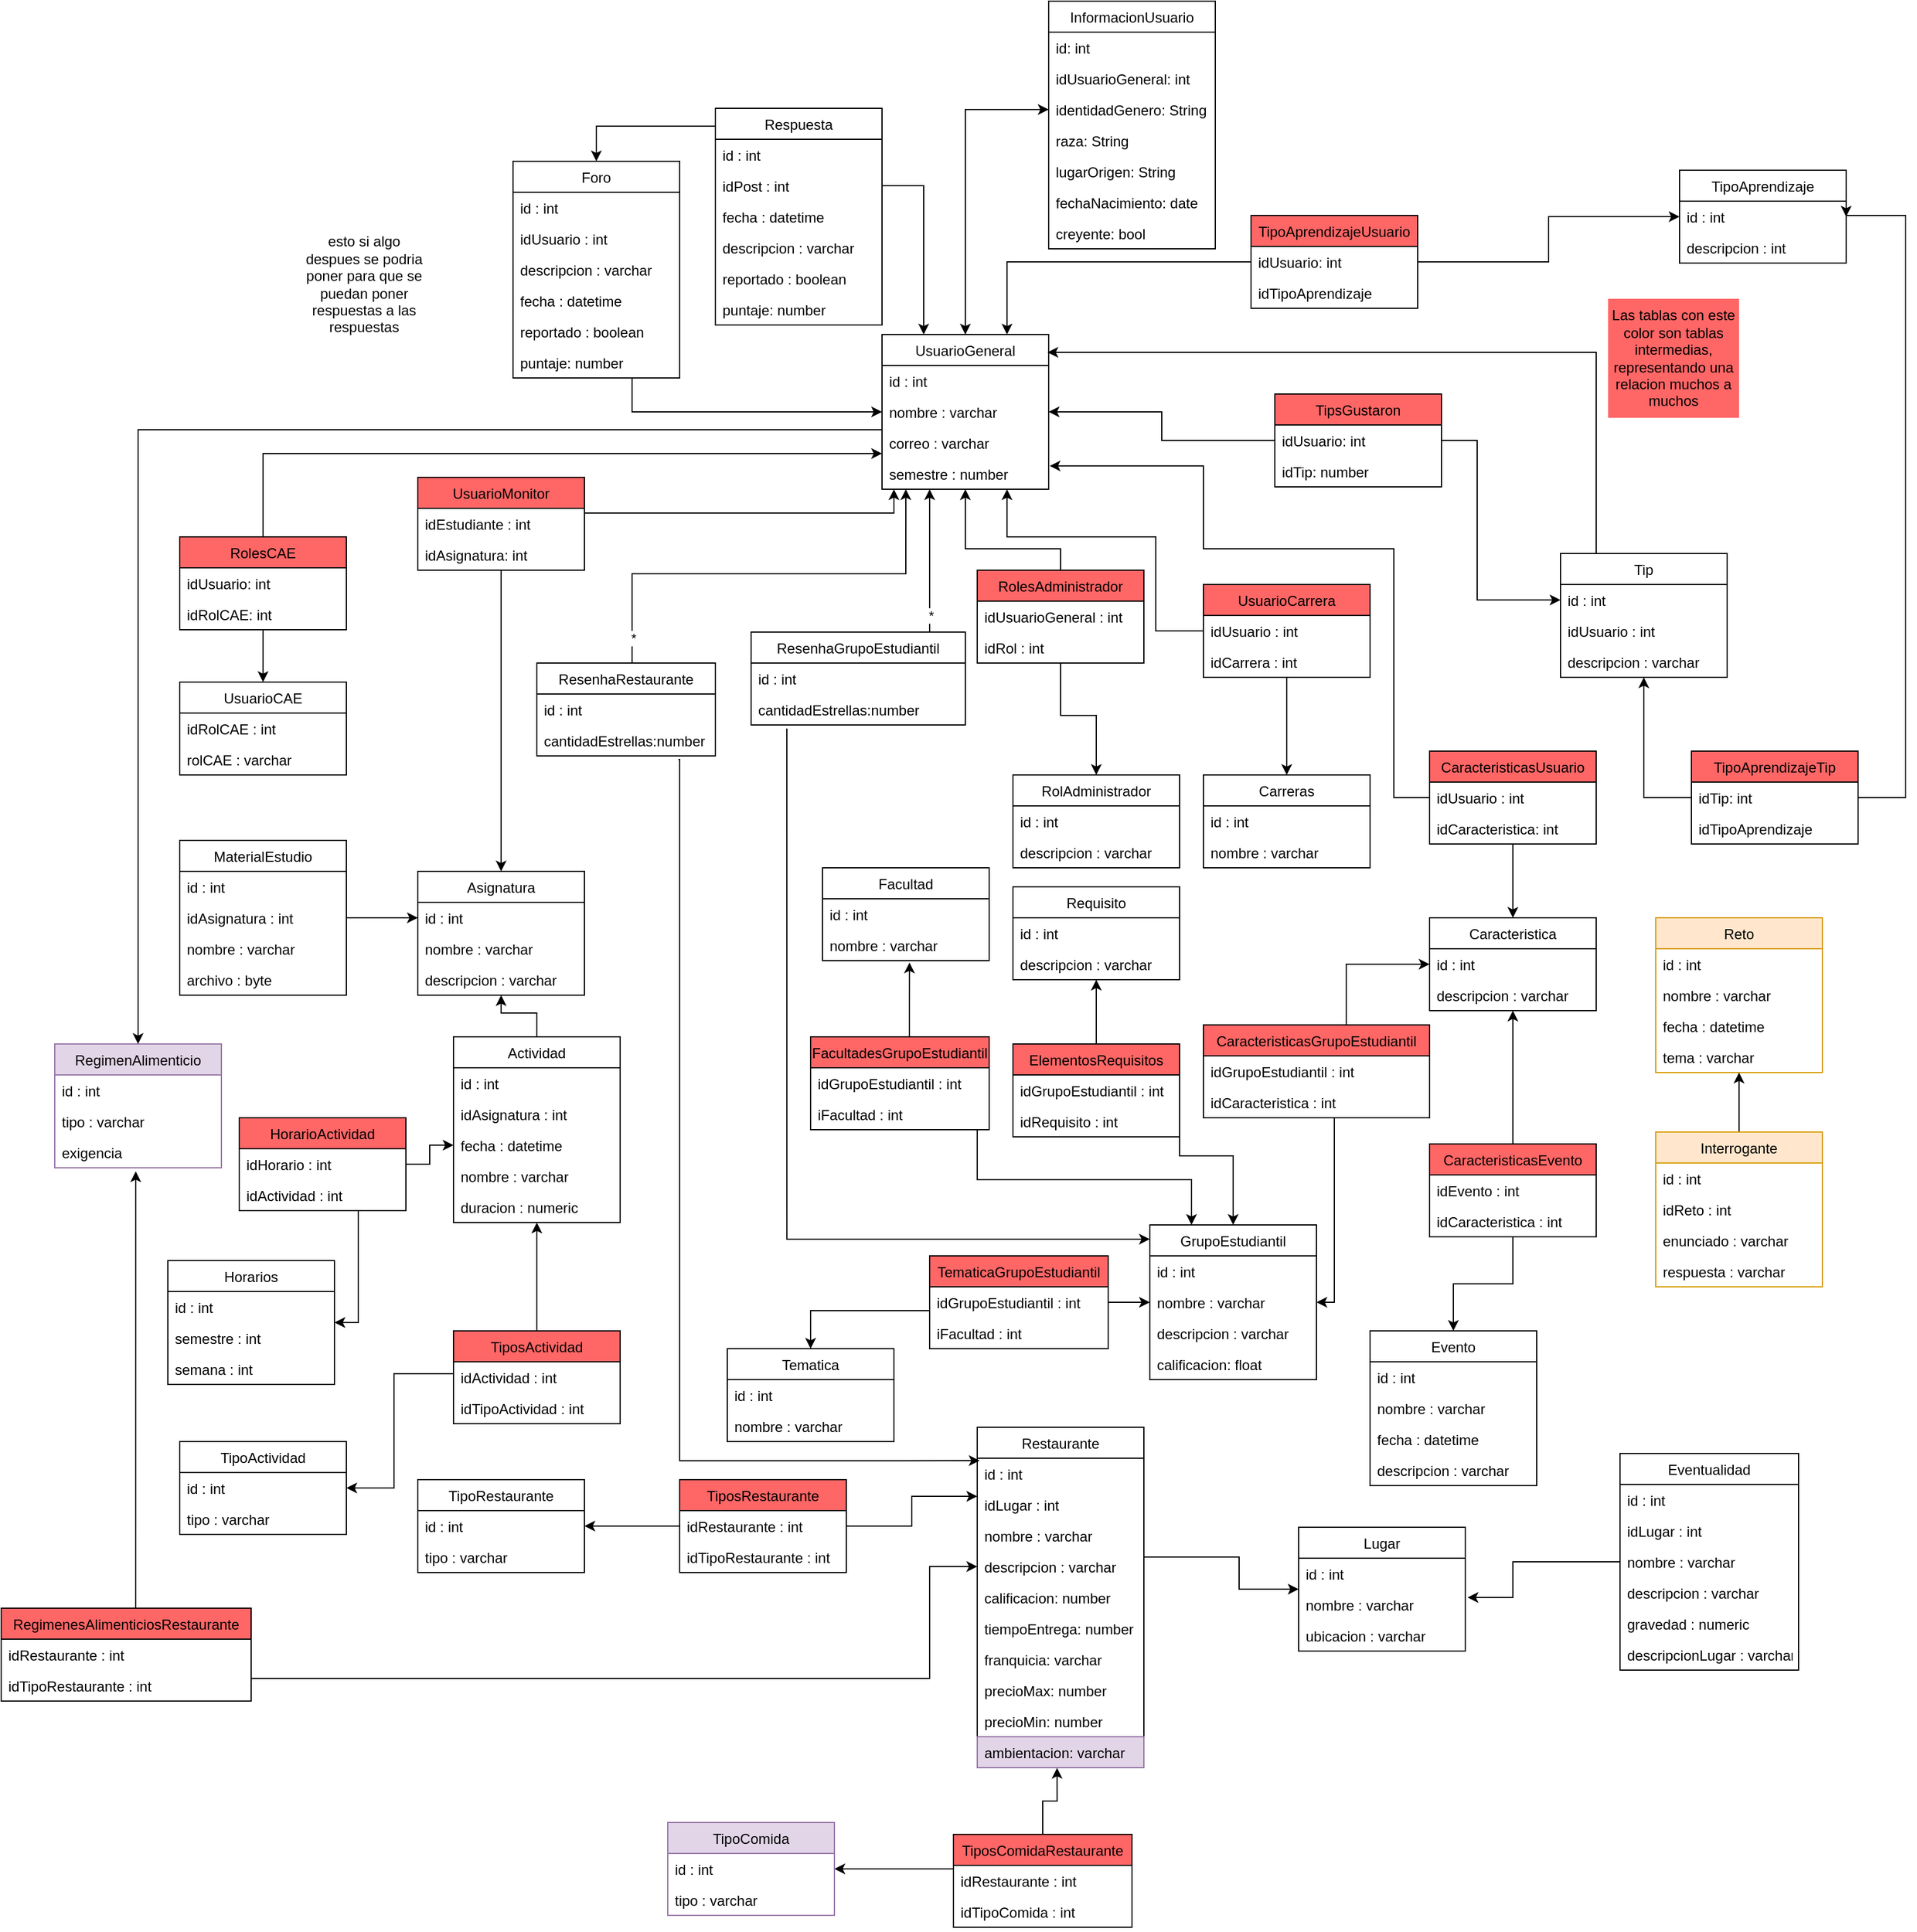 <mxfile version="14.4.3" type="device"><diagram id="vmN4taGp0qUSGp3mzZwZ" name="Page-1"><mxGraphModel dx="1790" dy="1754" grid="1" gridSize="10" guides="1" tooltips="1" connect="1" arrows="1" fold="1" page="1" pageScale="1" pageWidth="850" pageHeight="1100" math="0" shadow="0"><root><mxCell id="0"/><mxCell id="1" parent="0"/><mxCell id="U4im2-bICk5S_5JBHvjq-41" style="edgeStyle=orthogonalEdgeStyle;rounded=0;orthogonalLoop=1;jettySize=auto;html=1;entryX=0;entryY=0.5;entryDx=0;entryDy=0;" parent="1" source="8Cp98PtQmlW1FcsHIt8N-2" target="CxXL2UJJS3p0WpMzzu2k-2" edge="1"><mxGeometry relative="1" as="geometry"/></mxCell><mxCell id="8Cp98PtQmlW1FcsHIt8N-2" value="UsuarioGeneral" style="swimlane;fontStyle=0;childLayout=stackLayout;horizontal=1;startSize=26;fillColor=none;horizontalStack=0;resizeParent=1;resizeParentMax=0;resizeLast=0;collapsible=1;marginBottom=0;" parent="1" vertex="1"><mxGeometry x="130" y="60" width="140" height="130" as="geometry"/></mxCell><mxCell id="8Cp98PtQmlW1FcsHIt8N-3" value="id : int" style="text;strokeColor=none;fillColor=none;align=left;verticalAlign=top;spacingLeft=4;spacingRight=4;overflow=hidden;rotatable=0;points=[[0,0.5],[1,0.5]];portConstraint=eastwest;" parent="8Cp98PtQmlW1FcsHIt8N-2" vertex="1"><mxGeometry y="26" width="140" height="26" as="geometry"/></mxCell><mxCell id="8Cp98PtQmlW1FcsHIt8N-4" value="nombre : varchar" style="text;strokeColor=none;fillColor=none;align=left;verticalAlign=top;spacingLeft=4;spacingRight=4;overflow=hidden;rotatable=0;points=[[0,0.5],[1,0.5]];portConstraint=eastwest;" parent="8Cp98PtQmlW1FcsHIt8N-2" vertex="1"><mxGeometry y="52" width="140" height="26" as="geometry"/></mxCell><mxCell id="8Cp98PtQmlW1FcsHIt8N-5" value="correo : varchar" style="text;strokeColor=none;fillColor=none;align=left;verticalAlign=top;spacingLeft=4;spacingRight=4;overflow=hidden;rotatable=0;points=[[0,0.5],[1,0.5]];portConstraint=eastwest;" parent="8Cp98PtQmlW1FcsHIt8N-2" vertex="1"><mxGeometry y="78" width="140" height="26" as="geometry"/></mxCell><mxCell id="LbbKZHZ56vK0Zq9gOS8B-3" value="semestre : number" style="text;strokeColor=none;fillColor=none;align=left;verticalAlign=top;spacingLeft=4;spacingRight=4;overflow=hidden;rotatable=0;points=[[0,0.5],[1,0.5]];portConstraint=eastwest;" parent="8Cp98PtQmlW1FcsHIt8N-2" vertex="1"><mxGeometry y="104" width="140" height="26" as="geometry"/></mxCell><mxCell id="8Cp98PtQmlW1FcsHIt8N-15" style="edgeStyle=orthogonalEdgeStyle;rounded=0;orthogonalLoop=1;jettySize=auto;html=1;entryX=0.5;entryY=1;entryDx=0;entryDy=0;exitX=0.5;exitY=0;exitDx=0;exitDy=0;" parent="1" source="8Cp98PtQmlW1FcsHIt8N-12" target="8Cp98PtQmlW1FcsHIt8N-2" edge="1"><mxGeometry relative="1" as="geometry"><mxPoint x="220" y="240" as="sourcePoint"/><Array as="points"><mxPoint x="280" y="240"/><mxPoint x="200" y="240"/></Array></mxGeometry></mxCell><mxCell id="8Cp98PtQmlW1FcsHIt8N-21" style="edgeStyle=orthogonalEdgeStyle;rounded=0;orthogonalLoop=1;jettySize=auto;html=1;entryX=0.5;entryY=0;entryDx=0;entryDy=0;" parent="1" source="8Cp98PtQmlW1FcsHIt8N-12" target="8Cp98PtQmlW1FcsHIt8N-17" edge="1"><mxGeometry relative="1" as="geometry"><Array as="points"><mxPoint x="280" y="380"/><mxPoint x="310" y="380"/></Array></mxGeometry></mxCell><mxCell id="8Cp98PtQmlW1FcsHIt8N-12" value="RolesAdministrador" style="swimlane;fontStyle=0;childLayout=stackLayout;horizontal=1;startSize=26;fillColor=#FF6666;horizontalStack=0;resizeParent=1;resizeParentMax=0;resizeLast=0;collapsible=1;marginBottom=0;" parent="1" vertex="1"><mxGeometry x="210" y="258" width="140" height="78" as="geometry"/></mxCell><mxCell id="8Cp98PtQmlW1FcsHIt8N-13" value="idUsuarioGeneral : int" style="text;strokeColor=none;fillColor=none;align=left;verticalAlign=top;spacingLeft=4;spacingRight=4;overflow=hidden;rotatable=0;points=[[0,0.5],[1,0.5]];portConstraint=eastwest;" parent="8Cp98PtQmlW1FcsHIt8N-12" vertex="1"><mxGeometry y="26" width="140" height="26" as="geometry"/></mxCell><mxCell id="8Cp98PtQmlW1FcsHIt8N-14" value="idRol : int" style="text;strokeColor=none;fillColor=none;align=left;verticalAlign=top;spacingLeft=4;spacingRight=4;overflow=hidden;rotatable=0;points=[[0,0.5],[1,0.5]];portConstraint=eastwest;" parent="8Cp98PtQmlW1FcsHIt8N-12" vertex="1"><mxGeometry y="52" width="140" height="26" as="geometry"/></mxCell><mxCell id="8Cp98PtQmlW1FcsHIt8N-17" value="RolAdministrador" style="swimlane;fontStyle=0;childLayout=stackLayout;horizontal=1;startSize=26;fillColor=none;horizontalStack=0;resizeParent=1;resizeParentMax=0;resizeLast=0;collapsible=1;marginBottom=0;" parent="1" vertex="1"><mxGeometry x="240" y="430" width="140" height="78" as="geometry"/></mxCell><mxCell id="8Cp98PtQmlW1FcsHIt8N-18" value="id : int" style="text;strokeColor=none;fillColor=none;align=left;verticalAlign=top;spacingLeft=4;spacingRight=4;overflow=hidden;rotatable=0;points=[[0,0.5],[1,0.5]];portConstraint=eastwest;" parent="8Cp98PtQmlW1FcsHIt8N-17" vertex="1"><mxGeometry y="26" width="140" height="26" as="geometry"/></mxCell><mxCell id="8Cp98PtQmlW1FcsHIt8N-19" value="descripcion : varchar" style="text;strokeColor=none;fillColor=none;align=left;verticalAlign=top;spacingLeft=4;spacingRight=4;overflow=hidden;rotatable=0;points=[[0,0.5],[1,0.5]];portConstraint=eastwest;" parent="8Cp98PtQmlW1FcsHIt8N-17" vertex="1"><mxGeometry y="52" width="140" height="26" as="geometry"/></mxCell><mxCell id="8Cp98PtQmlW1FcsHIt8N-26" style="edgeStyle=orthogonalEdgeStyle;rounded=0;orthogonalLoop=1;jettySize=auto;html=1;entryX=0.75;entryY=1;entryDx=0;entryDy=0;" parent="1" source="8Cp98PtQmlW1FcsHIt8N-22" target="8Cp98PtQmlW1FcsHIt8N-2" edge="1"><mxGeometry relative="1" as="geometry"><Array as="points"><mxPoint x="360" y="309"/><mxPoint x="360" y="230"/><mxPoint x="235" y="230"/></Array><mxPoint x="270" y="203" as="targetPoint"/></mxGeometry></mxCell><mxCell id="8Cp98PtQmlW1FcsHIt8N-31" style="edgeStyle=orthogonalEdgeStyle;rounded=0;orthogonalLoop=1;jettySize=auto;html=1;entryX=0.5;entryY=0;entryDx=0;entryDy=0;" parent="1" source="8Cp98PtQmlW1FcsHIt8N-22" target="8Cp98PtQmlW1FcsHIt8N-27" edge="1"><mxGeometry relative="1" as="geometry"/></mxCell><mxCell id="8Cp98PtQmlW1FcsHIt8N-22" value="UsuarioCarrera" style="swimlane;fontStyle=0;childLayout=stackLayout;horizontal=1;startSize=26;fillColor=#FF6666;horizontalStack=0;resizeParent=1;resizeParentMax=0;resizeLast=0;collapsible=1;marginBottom=0;" parent="1" vertex="1"><mxGeometry x="400" y="270" width="140" height="78" as="geometry"/></mxCell><mxCell id="8Cp98PtQmlW1FcsHIt8N-23" value="idUsuario : int" style="text;strokeColor=none;fillColor=none;align=left;verticalAlign=top;spacingLeft=4;spacingRight=4;overflow=hidden;rotatable=0;points=[[0,0.5],[1,0.5]];portConstraint=eastwest;" parent="8Cp98PtQmlW1FcsHIt8N-22" vertex="1"><mxGeometry y="26" width="140" height="26" as="geometry"/></mxCell><mxCell id="8Cp98PtQmlW1FcsHIt8N-24" value="idCarrera : int" style="text;strokeColor=none;fillColor=none;align=left;verticalAlign=top;spacingLeft=4;spacingRight=4;overflow=hidden;rotatable=0;points=[[0,0.5],[1,0.5]];portConstraint=eastwest;" parent="8Cp98PtQmlW1FcsHIt8N-22" vertex="1"><mxGeometry y="52" width="140" height="26" as="geometry"/></mxCell><mxCell id="8Cp98PtQmlW1FcsHIt8N-27" value="Carreras" style="swimlane;fontStyle=0;childLayout=stackLayout;horizontal=1;startSize=26;fillColor=none;horizontalStack=0;resizeParent=1;resizeParentMax=0;resizeLast=0;collapsible=1;marginBottom=0;" parent="1" vertex="1"><mxGeometry x="400" y="430" width="140" height="78" as="geometry"/></mxCell><mxCell id="8Cp98PtQmlW1FcsHIt8N-28" value="id : int" style="text;strokeColor=none;fillColor=none;align=left;verticalAlign=top;spacingLeft=4;spacingRight=4;overflow=hidden;rotatable=0;points=[[0,0.5],[1,0.5]];portConstraint=eastwest;" parent="8Cp98PtQmlW1FcsHIt8N-27" vertex="1"><mxGeometry y="26" width="140" height="26" as="geometry"/></mxCell><mxCell id="8Cp98PtQmlW1FcsHIt8N-29" value="nombre : varchar" style="text;strokeColor=none;fillColor=none;align=left;verticalAlign=top;spacingLeft=4;spacingRight=4;overflow=hidden;rotatable=0;points=[[0,0.5],[1,0.5]];portConstraint=eastwest;" parent="8Cp98PtQmlW1FcsHIt8N-27" vertex="1"><mxGeometry y="52" width="140" height="26" as="geometry"/></mxCell><mxCell id="8Cp98PtQmlW1FcsHIt8N-33" value="Horarios" style="swimlane;fontStyle=0;childLayout=stackLayout;horizontal=1;startSize=26;fillColor=none;horizontalStack=0;resizeParent=1;resizeParentMax=0;resizeLast=0;collapsible=1;marginBottom=0;" parent="1" vertex="1"><mxGeometry x="-470" y="838" width="140" height="104" as="geometry"/></mxCell><mxCell id="8Cp98PtQmlW1FcsHIt8N-34" value="id : int" style="text;strokeColor=none;fillColor=none;align=left;verticalAlign=top;spacingLeft=4;spacingRight=4;overflow=hidden;rotatable=0;points=[[0,0.5],[1,0.5]];portConstraint=eastwest;" parent="8Cp98PtQmlW1FcsHIt8N-33" vertex="1"><mxGeometry y="26" width="140" height="26" as="geometry"/></mxCell><mxCell id="8Cp98PtQmlW1FcsHIt8N-35" value="semestre : int" style="text;strokeColor=none;fillColor=none;align=left;verticalAlign=top;spacingLeft=4;spacingRight=4;overflow=hidden;rotatable=0;points=[[0,0.5],[1,0.5]];portConstraint=eastwest;" parent="8Cp98PtQmlW1FcsHIt8N-33" vertex="1"><mxGeometry y="52" width="140" height="26" as="geometry"/></mxCell><mxCell id="8Cp98PtQmlW1FcsHIt8N-36" value="semana : int" style="text;strokeColor=none;fillColor=none;align=left;verticalAlign=top;spacingLeft=4;spacingRight=4;overflow=hidden;rotatable=0;points=[[0,0.5],[1,0.5]];portConstraint=eastwest;" parent="8Cp98PtQmlW1FcsHIt8N-33" vertex="1"><mxGeometry y="78" width="140" height="26" as="geometry"/></mxCell><mxCell id="8Cp98PtQmlW1FcsHIt8N-41" style="edgeStyle=orthogonalEdgeStyle;rounded=0;orthogonalLoop=1;jettySize=auto;html=1;entryX=1;entryY=0.5;entryDx=0;entryDy=0;" parent="1" source="8Cp98PtQmlW1FcsHIt8N-37" target="8Cp98PtQmlW1FcsHIt8N-33" edge="1"><mxGeometry relative="1" as="geometry"><Array as="points"><mxPoint x="-310" y="890"/></Array></mxGeometry></mxCell><mxCell id="SYSXTMtunTFzf7wEhKNG-11" style="edgeStyle=orthogonalEdgeStyle;rounded=0;orthogonalLoop=1;jettySize=auto;html=1;entryX=0;entryY=0.5;entryDx=0;entryDy=0;" parent="1" source="8Cp98PtQmlW1FcsHIt8N-37" target="8Cp98PtQmlW1FcsHIt8N-148" edge="1"><mxGeometry relative="1" as="geometry"/></mxCell><mxCell id="8Cp98PtQmlW1FcsHIt8N-37" value="HorarioActividad" style="swimlane;fontStyle=0;childLayout=stackLayout;horizontal=1;startSize=26;fillColor=#FF6666;horizontalStack=0;resizeParent=1;resizeParentMax=0;resizeLast=0;collapsible=1;marginBottom=0;" parent="1" vertex="1"><mxGeometry x="-410" y="718" width="140" height="78" as="geometry"/></mxCell><mxCell id="8Cp98PtQmlW1FcsHIt8N-38" value="idHorario : int" style="text;strokeColor=none;fillColor=none;align=left;verticalAlign=top;spacingLeft=4;spacingRight=4;overflow=hidden;rotatable=0;points=[[0,0.5],[1,0.5]];portConstraint=eastwest;" parent="8Cp98PtQmlW1FcsHIt8N-37" vertex="1"><mxGeometry y="26" width="140" height="26" as="geometry"/></mxCell><mxCell id="8Cp98PtQmlW1FcsHIt8N-39" value="idActividad : int" style="text;strokeColor=none;fillColor=none;align=left;verticalAlign=top;spacingLeft=4;spacingRight=4;overflow=hidden;rotatable=0;points=[[0,0.5],[1,0.5]];portConstraint=eastwest;" parent="8Cp98PtQmlW1FcsHIt8N-37" vertex="1"><mxGeometry y="52" width="140" height="26" as="geometry"/></mxCell><mxCell id="8Cp98PtQmlW1FcsHIt8N-46" style="edgeStyle=orthogonalEdgeStyle;rounded=0;orthogonalLoop=1;jettySize=auto;html=1;" parent="1" source="8Cp98PtQmlW1FcsHIt8N-42" edge="1"><mxGeometry relative="1" as="geometry"><mxPoint x="140" y="190" as="targetPoint"/><Array as="points"><mxPoint x="140" y="210"/><mxPoint x="140" y="190"/></Array></mxGeometry></mxCell><mxCell id="SYSXTMtunTFzf7wEhKNG-7" style="edgeStyle=orthogonalEdgeStyle;rounded=0;orthogonalLoop=1;jettySize=auto;html=1;entryX=0.5;entryY=0;entryDx=0;entryDy=0;" parent="1" source="8Cp98PtQmlW1FcsHIt8N-42" target="8Cp98PtQmlW1FcsHIt8N-161" edge="1"><mxGeometry relative="1" as="geometry"><Array as="points"/></mxGeometry></mxCell><mxCell id="8Cp98PtQmlW1FcsHIt8N-42" value="UsuarioMonitor" style="swimlane;fontStyle=0;childLayout=stackLayout;horizontal=1;startSize=26;fillColor=#FF6666;horizontalStack=0;resizeParent=1;resizeParentMax=0;resizeLast=0;collapsible=1;marginBottom=0;" parent="1" vertex="1"><mxGeometry x="-260" y="180" width="140" height="78" as="geometry"/></mxCell><mxCell id="8Cp98PtQmlW1FcsHIt8N-43" value="idEstudiante : int" style="text;strokeColor=none;fillColor=none;align=left;verticalAlign=top;spacingLeft=4;spacingRight=4;overflow=hidden;rotatable=0;points=[[0,0.5],[1,0.5]];portConstraint=eastwest;" parent="8Cp98PtQmlW1FcsHIt8N-42" vertex="1"><mxGeometry y="26" width="140" height="26" as="geometry"/></mxCell><mxCell id="8Cp98PtQmlW1FcsHIt8N-44" value="idAsignatura: int" style="text;strokeColor=none;fillColor=none;align=left;verticalAlign=top;spacingLeft=4;spacingRight=4;overflow=hidden;rotatable=0;points=[[0,0.5],[1,0.5]];portConstraint=eastwest;" parent="8Cp98PtQmlW1FcsHIt8N-42" vertex="1"><mxGeometry y="52" width="140" height="26" as="geometry"/></mxCell><mxCell id="8Cp98PtQmlW1FcsHIt8N-47" value="UsuarioCAE" style="swimlane;fontStyle=0;childLayout=stackLayout;horizontal=1;startSize=26;fillColor=none;horizontalStack=0;resizeParent=1;resizeParentMax=0;resizeLast=0;collapsible=1;marginBottom=0;" parent="1" vertex="1"><mxGeometry x="-460" y="352" width="140" height="78" as="geometry"/></mxCell><mxCell id="8Cp98PtQmlW1FcsHIt8N-48" value="idRolCAE : int" style="text;strokeColor=none;fillColor=none;align=left;verticalAlign=top;spacingLeft=4;spacingRight=4;overflow=hidden;rotatable=0;points=[[0,0.5],[1,0.5]];portConstraint=eastwest;" parent="8Cp98PtQmlW1FcsHIt8N-47" vertex="1"><mxGeometry y="26" width="140" height="26" as="geometry"/></mxCell><mxCell id="8Cp98PtQmlW1FcsHIt8N-49" value="rolCAE : varchar" style="text;strokeColor=none;fillColor=none;align=left;verticalAlign=top;spacingLeft=4;spacingRight=4;overflow=hidden;rotatable=0;points=[[0,0.5],[1,0.5]];portConstraint=eastwest;" parent="8Cp98PtQmlW1FcsHIt8N-47" vertex="1"><mxGeometry y="52" width="140" height="26" as="geometry"/></mxCell><mxCell id="8Cp98PtQmlW1FcsHIt8N-61" style="edgeStyle=orthogonalEdgeStyle;rounded=0;orthogonalLoop=1;jettySize=auto;html=1;entryX=0;entryY=0.5;entryDx=0;entryDy=0;" parent="1" source="8Cp98PtQmlW1FcsHIt8N-51" target="8Cp98PtQmlW1FcsHIt8N-4" edge="1"><mxGeometry relative="1" as="geometry"><Array as="points"><mxPoint x="-80" y="125"/></Array></mxGeometry></mxCell><mxCell id="8Cp98PtQmlW1FcsHIt8N-51" value="Foro" style="swimlane;fontStyle=0;childLayout=stackLayout;horizontal=1;startSize=26;fillColor=none;horizontalStack=0;resizeParent=1;resizeParentMax=0;resizeLast=0;collapsible=1;marginBottom=0;" parent="1" vertex="1"><mxGeometry x="-180" y="-85.5" width="140" height="182" as="geometry"/></mxCell><mxCell id="8Cp98PtQmlW1FcsHIt8N-52" value="id : int " style="text;strokeColor=none;fillColor=none;align=left;verticalAlign=top;spacingLeft=4;spacingRight=4;overflow=hidden;rotatable=0;points=[[0,0.5],[1,0.5]];portConstraint=eastwest;" parent="8Cp98PtQmlW1FcsHIt8N-51" vertex="1"><mxGeometry y="26" width="140" height="26" as="geometry"/></mxCell><mxCell id="8Cp98PtQmlW1FcsHIt8N-53" value="idUsuario : int " style="text;strokeColor=none;fillColor=none;align=left;verticalAlign=top;spacingLeft=4;spacingRight=4;overflow=hidden;rotatable=0;points=[[0,0.5],[1,0.5]];portConstraint=eastwest;" parent="8Cp98PtQmlW1FcsHIt8N-51" vertex="1"><mxGeometry y="52" width="140" height="26" as="geometry"/></mxCell><mxCell id="8Cp98PtQmlW1FcsHIt8N-54" value="descripcion : varchar" style="text;strokeColor=none;fillColor=none;align=left;verticalAlign=top;spacingLeft=4;spacingRight=4;overflow=hidden;rotatable=0;points=[[0,0.5],[1,0.5]];portConstraint=eastwest;" parent="8Cp98PtQmlW1FcsHIt8N-51" vertex="1"><mxGeometry y="78" width="140" height="26" as="geometry"/></mxCell><mxCell id="8Cp98PtQmlW1FcsHIt8N-58" value="fecha : datetime" style="text;strokeColor=none;fillColor=none;align=left;verticalAlign=top;spacingLeft=4;spacingRight=4;overflow=hidden;rotatable=0;points=[[0,0.5],[1,0.5]];portConstraint=eastwest;" parent="8Cp98PtQmlW1FcsHIt8N-51" vertex="1"><mxGeometry y="104" width="140" height="26" as="geometry"/></mxCell><mxCell id="8Cp98PtQmlW1FcsHIt8N-59" value="reportado : boolean" style="text;strokeColor=none;fillColor=none;align=left;verticalAlign=top;spacingLeft=4;spacingRight=4;overflow=hidden;rotatable=0;points=[[0,0.5],[1,0.5]];portConstraint=eastwest;" parent="8Cp98PtQmlW1FcsHIt8N-51" vertex="1"><mxGeometry y="130" width="140" height="26" as="geometry"/></mxCell><mxCell id="U4im2-bICk5S_5JBHvjq-44" value="puntaje: number" style="text;align=left;verticalAlign=top;spacingLeft=4;spacingRight=4;overflow=hidden;rotatable=0;points=[[0,0.5],[1,0.5]];portConstraint=eastwest;" parent="8Cp98PtQmlW1FcsHIt8N-51" vertex="1"><mxGeometry y="156" width="140" height="26" as="geometry"/></mxCell><mxCell id="8Cp98PtQmlW1FcsHIt8N-67" style="edgeStyle=orthogonalEdgeStyle;rounded=0;orthogonalLoop=1;jettySize=auto;html=1;entryX=0.5;entryY=0;entryDx=0;entryDy=0;" parent="1" source="8Cp98PtQmlW1FcsHIt8N-62" target="8Cp98PtQmlW1FcsHIt8N-51" edge="1"><mxGeometry relative="1" as="geometry"><Array as="points"><mxPoint x="-110" y="-115"/></Array><mxPoint x="-130" y="-115" as="targetPoint"/></mxGeometry></mxCell><mxCell id="8Cp98PtQmlW1FcsHIt8N-62" value="Respuesta" style="swimlane;fontStyle=0;childLayout=stackLayout;horizontal=1;startSize=26;fillColor=none;horizontalStack=0;resizeParent=1;resizeParentMax=0;resizeLast=0;collapsible=1;marginBottom=0;" parent="1" vertex="1"><mxGeometry x="-10" y="-130" width="140" height="182" as="geometry"/></mxCell><mxCell id="8Cp98PtQmlW1FcsHIt8N-63" value="id : int" style="text;strokeColor=none;fillColor=none;align=left;verticalAlign=top;spacingLeft=4;spacingRight=4;overflow=hidden;rotatable=0;points=[[0,0.5],[1,0.5]];portConstraint=eastwest;" parent="8Cp98PtQmlW1FcsHIt8N-62" vertex="1"><mxGeometry y="26" width="140" height="26" as="geometry"/></mxCell><mxCell id="8Cp98PtQmlW1FcsHIt8N-64" value="idPost : int" style="text;strokeColor=none;fillColor=none;align=left;verticalAlign=top;spacingLeft=4;spacingRight=4;overflow=hidden;rotatable=0;points=[[0,0.5],[1,0.5]];portConstraint=eastwest;" parent="8Cp98PtQmlW1FcsHIt8N-62" vertex="1"><mxGeometry y="52" width="140" height="26" as="geometry"/></mxCell><mxCell id="8Cp98PtQmlW1FcsHIt8N-65" value="fecha : datetime" style="text;strokeColor=none;fillColor=none;align=left;verticalAlign=top;spacingLeft=4;spacingRight=4;overflow=hidden;rotatable=0;points=[[0,0.5],[1,0.5]];portConstraint=eastwest;" parent="8Cp98PtQmlW1FcsHIt8N-62" vertex="1"><mxGeometry y="78" width="140" height="26" as="geometry"/></mxCell><mxCell id="Bj7mguuoA5nFv0pOuBtP-2" value="descripcion : varchar" style="text;strokeColor=none;fillColor=none;align=left;verticalAlign=top;spacingLeft=4;spacingRight=4;overflow=hidden;rotatable=0;points=[[0,0.5],[1,0.5]];portConstraint=eastwest;" parent="8Cp98PtQmlW1FcsHIt8N-62" vertex="1"><mxGeometry y="104" width="140" height="26" as="geometry"/></mxCell><mxCell id="8Cp98PtQmlW1FcsHIt8N-66" value="reportado : boolean" style="text;strokeColor=none;fillColor=none;align=left;verticalAlign=top;spacingLeft=4;spacingRight=4;overflow=hidden;rotatable=0;points=[[0,0.5],[1,0.5]];portConstraint=eastwest;" parent="8Cp98PtQmlW1FcsHIt8N-62" vertex="1"><mxGeometry y="130" width="140" height="26" as="geometry"/></mxCell><mxCell id="U4im2-bICk5S_5JBHvjq-45" value="puntaje: number" style="text;align=left;verticalAlign=top;spacingLeft=4;spacingRight=4;overflow=hidden;rotatable=0;points=[[0,0.5],[1,0.5]];portConstraint=eastwest;" parent="8Cp98PtQmlW1FcsHIt8N-62" vertex="1"><mxGeometry y="156" width="140" height="26" as="geometry"/></mxCell><mxCell id="8Cp98PtQmlW1FcsHIt8N-75" value="GrupoEstudiantil" style="swimlane;fontStyle=0;childLayout=stackLayout;horizontal=1;startSize=26;fillColor=none;horizontalStack=0;resizeParent=1;resizeParentMax=0;resizeLast=0;collapsible=1;marginBottom=0;" parent="1" vertex="1"><mxGeometry x="355" y="808" width="140" height="130" as="geometry"/></mxCell><mxCell id="8Cp98PtQmlW1FcsHIt8N-76" value="id : int" style="text;strokeColor=none;fillColor=none;align=left;verticalAlign=top;spacingLeft=4;spacingRight=4;overflow=hidden;rotatable=0;points=[[0,0.5],[1,0.5]];portConstraint=eastwest;" parent="8Cp98PtQmlW1FcsHIt8N-75" vertex="1"><mxGeometry y="26" width="140" height="26" as="geometry"/></mxCell><mxCell id="8Cp98PtQmlW1FcsHIt8N-77" value="nombre : varchar" style="text;strokeColor=none;fillColor=none;align=left;verticalAlign=top;spacingLeft=4;spacingRight=4;overflow=hidden;rotatable=0;points=[[0,0.5],[1,0.5]];portConstraint=eastwest;" parent="8Cp98PtQmlW1FcsHIt8N-75" vertex="1"><mxGeometry y="52" width="140" height="26" as="geometry"/></mxCell><mxCell id="8Cp98PtQmlW1FcsHIt8N-78" value="descripcion : varchar" style="text;strokeColor=none;fillColor=none;align=left;verticalAlign=top;spacingLeft=4;spacingRight=4;overflow=hidden;rotatable=0;points=[[0,0.5],[1,0.5]];portConstraint=eastwest;" parent="8Cp98PtQmlW1FcsHIt8N-75" vertex="1"><mxGeometry y="78" width="140" height="26" as="geometry"/></mxCell><mxCell id="v08StCXvnVe2NSO1RYma-2" value="calificacion: float" style="text;strokeColor=none;fillColor=none;align=left;verticalAlign=top;spacingLeft=4;spacingRight=4;overflow=hidden;rotatable=0;points=[[0,0.5],[1,0.5]];portConstraint=eastwest;" parent="8Cp98PtQmlW1FcsHIt8N-75" vertex="1"><mxGeometry y="104" width="140" height="26" as="geometry"/></mxCell><mxCell id="8Cp98PtQmlW1FcsHIt8N-83" style="edgeStyle=orthogonalEdgeStyle;rounded=0;orthogonalLoop=1;jettySize=auto;html=1;exitX=0.5;exitY=1;exitDx=0;exitDy=0;entryX=0.5;entryY=0;entryDx=0;entryDy=0;" parent="1" source="8Cp98PtQmlW1FcsHIt8N-79" target="8Cp98PtQmlW1FcsHIt8N-75" edge="1"><mxGeometry relative="1" as="geometry"><mxPoint x="290" y="750" as="targetPoint"/><Array as="points"><mxPoint x="380" y="734"/><mxPoint x="380" y="750"/><mxPoint x="425" y="750"/></Array></mxGeometry></mxCell><mxCell id="8Cp98PtQmlW1FcsHIt8N-79" value="ElementosRequisitos" style="swimlane;fontStyle=0;childLayout=stackLayout;horizontal=1;startSize=26;fillColor=#FF6666;horizontalStack=0;resizeParent=1;resizeParentMax=0;resizeLast=0;collapsible=1;marginBottom=0;" parent="1" vertex="1"><mxGeometry x="240" y="656" width="140" height="78" as="geometry"/></mxCell><mxCell id="8Cp98PtQmlW1FcsHIt8N-80" value="idGrupoEstudiantil : int" style="text;strokeColor=none;fillColor=none;align=left;verticalAlign=top;spacingLeft=4;spacingRight=4;overflow=hidden;rotatable=0;points=[[0,0.5],[1,0.5]];portConstraint=eastwest;" parent="8Cp98PtQmlW1FcsHIt8N-79" vertex="1"><mxGeometry y="26" width="140" height="26" as="geometry"/></mxCell><mxCell id="8Cp98PtQmlW1FcsHIt8N-81" value="idRequisito : int" style="text;strokeColor=none;fillColor=none;align=left;verticalAlign=top;spacingLeft=4;spacingRight=4;overflow=hidden;rotatable=0;points=[[0,0.5],[1,0.5]];portConstraint=eastwest;" parent="8Cp98PtQmlW1FcsHIt8N-79" vertex="1"><mxGeometry y="52" width="140" height="26" as="geometry"/></mxCell><mxCell id="8Cp98PtQmlW1FcsHIt8N-84" value="Requisito" style="swimlane;fontStyle=0;childLayout=stackLayout;horizontal=1;startSize=26;horizontalStack=0;resizeParent=1;resizeParentMax=0;resizeLast=0;collapsible=1;marginBottom=0;" parent="1" vertex="1"><mxGeometry x="240" y="524" width="140" height="78" as="geometry"/></mxCell><mxCell id="8Cp98PtQmlW1FcsHIt8N-85" value="id : int" style="text;strokeColor=none;fillColor=none;align=left;verticalAlign=top;spacingLeft=4;spacingRight=4;overflow=hidden;rotatable=0;points=[[0,0.5],[1,0.5]];portConstraint=eastwest;" parent="8Cp98PtQmlW1FcsHIt8N-84" vertex="1"><mxGeometry y="26" width="140" height="26" as="geometry"/></mxCell><mxCell id="8Cp98PtQmlW1FcsHIt8N-86" value="descripcion : varchar" style="text;strokeColor=none;fillColor=none;align=left;verticalAlign=top;spacingLeft=4;spacingRight=4;overflow=hidden;rotatable=0;points=[[0,0.5],[1,0.5]];portConstraint=eastwest;" parent="8Cp98PtQmlW1FcsHIt8N-84" vertex="1"><mxGeometry y="52" width="140" height="26" as="geometry"/></mxCell><mxCell id="8Cp98PtQmlW1FcsHIt8N-88" style="edgeStyle=orthogonalEdgeStyle;rounded=0;orthogonalLoop=1;jettySize=auto;html=1;exitX=0.5;exitY=0;exitDx=0;exitDy=0;" parent="1" source="8Cp98PtQmlW1FcsHIt8N-79" target="8Cp98PtQmlW1FcsHIt8N-84" edge="1"><mxGeometry relative="1" as="geometry"><Array as="points"><mxPoint x="310" y="630"/><mxPoint x="310" y="630"/></Array></mxGeometry></mxCell><mxCell id="8Cp98PtQmlW1FcsHIt8N-89" value="Caracteristica" style="swimlane;fontStyle=0;childLayout=stackLayout;horizontal=1;startSize=26;fillColor=none;horizontalStack=0;resizeParent=1;resizeParentMax=0;resizeLast=0;collapsible=1;marginBottom=0;" parent="1" vertex="1"><mxGeometry x="590" y="550" width="140" height="78" as="geometry"/></mxCell><mxCell id="8Cp98PtQmlW1FcsHIt8N-90" value="id : int " style="text;strokeColor=none;fillColor=none;align=left;verticalAlign=top;spacingLeft=4;spacingRight=4;overflow=hidden;rotatable=0;points=[[0,0.5],[1,0.5]];portConstraint=eastwest;" parent="8Cp98PtQmlW1FcsHIt8N-89" vertex="1"><mxGeometry y="26" width="140" height="26" as="geometry"/></mxCell><mxCell id="8Cp98PtQmlW1FcsHIt8N-91" value="descripcion : varchar" style="text;strokeColor=none;fillColor=none;align=left;verticalAlign=top;spacingLeft=4;spacingRight=4;overflow=hidden;rotatable=0;points=[[0,0.5],[1,0.5]];portConstraint=eastwest;" parent="8Cp98PtQmlW1FcsHIt8N-89" vertex="1"><mxGeometry y="52" width="140" height="26" as="geometry"/></mxCell><mxCell id="8Cp98PtQmlW1FcsHIt8N-98" style="edgeStyle=orthogonalEdgeStyle;rounded=0;orthogonalLoop=1;jettySize=auto;html=1;entryX=1.006;entryY=0.246;entryDx=0;entryDy=0;entryPerimeter=0;" parent="1" source="8Cp98PtQmlW1FcsHIt8N-93" target="LbbKZHZ56vK0Zq9gOS8B-3" edge="1"><mxGeometry relative="1" as="geometry"><Array as="points"><mxPoint x="560" y="449"/><mxPoint x="560" y="240"/><mxPoint x="400" y="240"/><mxPoint x="400" y="170"/></Array></mxGeometry></mxCell><mxCell id="CxXL2UJJS3p0WpMzzu2k-30" style="edgeStyle=orthogonalEdgeStyle;rounded=0;orthogonalLoop=1;jettySize=auto;html=1;entryX=0.5;entryY=0;entryDx=0;entryDy=0;startSize=26;" parent="1" source="8Cp98PtQmlW1FcsHIt8N-93" target="8Cp98PtQmlW1FcsHIt8N-89" edge="1"><mxGeometry relative="1" as="geometry"/></mxCell><mxCell id="8Cp98PtQmlW1FcsHIt8N-93" value="CaracteristicasUsuario" style="swimlane;fontStyle=0;childLayout=stackLayout;horizontal=1;startSize=26;fillColor=#FF6666;horizontalStack=0;resizeParent=1;resizeParentMax=0;resizeLast=0;collapsible=1;marginBottom=0;" parent="1" vertex="1"><mxGeometry x="590" y="410" width="140" height="78" as="geometry"/></mxCell><mxCell id="8Cp98PtQmlW1FcsHIt8N-94" value="idUsuario : int" style="text;strokeColor=none;fillColor=none;align=left;verticalAlign=top;spacingLeft=4;spacingRight=4;overflow=hidden;rotatable=0;points=[[0,0.5],[1,0.5]];portConstraint=eastwest;" parent="8Cp98PtQmlW1FcsHIt8N-93" vertex="1"><mxGeometry y="26" width="140" height="26" as="geometry"/></mxCell><mxCell id="8Cp98PtQmlW1FcsHIt8N-95" value="idCaracteristica: int" style="text;strokeColor=none;fillColor=none;align=left;verticalAlign=top;spacingLeft=4;spacingRight=4;overflow=hidden;rotatable=0;points=[[0,0.5],[1,0.5]];portConstraint=eastwest;" parent="8Cp98PtQmlW1FcsHIt8N-93" vertex="1"><mxGeometry y="52" width="140" height="26" as="geometry"/></mxCell><mxCell id="8Cp98PtQmlW1FcsHIt8N-100" value="Evento" style="swimlane;fontStyle=0;childLayout=stackLayout;horizontal=1;startSize=26;fillColor=none;horizontalStack=0;resizeParent=1;resizeParentMax=0;resizeLast=0;collapsible=1;marginBottom=0;" parent="1" vertex="1"><mxGeometry x="540" y="897" width="140" height="130" as="geometry"/></mxCell><mxCell id="8Cp98PtQmlW1FcsHIt8N-101" value="id : int " style="text;strokeColor=none;fillColor=none;align=left;verticalAlign=top;spacingLeft=4;spacingRight=4;overflow=hidden;rotatable=0;points=[[0,0.5],[1,0.5]];portConstraint=eastwest;" parent="8Cp98PtQmlW1FcsHIt8N-100" vertex="1"><mxGeometry y="26" width="140" height="26" as="geometry"/></mxCell><mxCell id="8Cp98PtQmlW1FcsHIt8N-102" value="nombre : varchar" style="text;strokeColor=none;fillColor=none;align=left;verticalAlign=top;spacingLeft=4;spacingRight=4;overflow=hidden;rotatable=0;points=[[0,0.5],[1,0.5]];portConstraint=eastwest;" parent="8Cp98PtQmlW1FcsHIt8N-100" vertex="1"><mxGeometry y="52" width="140" height="26" as="geometry"/></mxCell><mxCell id="8Cp98PtQmlW1FcsHIt8N-103" value="fecha : datetime" style="text;strokeColor=none;fillColor=none;align=left;verticalAlign=top;spacingLeft=4;spacingRight=4;overflow=hidden;rotatable=0;points=[[0,0.5],[1,0.5]];portConstraint=eastwest;" parent="8Cp98PtQmlW1FcsHIt8N-100" vertex="1"><mxGeometry y="78" width="140" height="26" as="geometry"/></mxCell><mxCell id="8Cp98PtQmlW1FcsHIt8N-104" value="descripcion : varchar" style="text;strokeColor=none;fillColor=none;align=left;verticalAlign=top;spacingLeft=4;spacingRight=4;overflow=hidden;rotatable=0;points=[[0,0.5],[1,0.5]];portConstraint=eastwest;" parent="8Cp98PtQmlW1FcsHIt8N-100" vertex="1"><mxGeometry y="104" width="140" height="26" as="geometry"/></mxCell><mxCell id="8Cp98PtQmlW1FcsHIt8N-106" value="Reto" style="swimlane;fontStyle=0;childLayout=stackLayout;horizontal=1;startSize=26;fillColor=#ffe6cc;horizontalStack=0;resizeParent=1;resizeParentMax=0;resizeLast=0;collapsible=1;marginBottom=0;strokeColor=#d79b00;" parent="1" vertex="1"><mxGeometry x="780" y="550" width="140" height="130" as="geometry"/></mxCell><mxCell id="8Cp98PtQmlW1FcsHIt8N-107" value="id : int " style="text;strokeColor=none;fillColor=none;align=left;verticalAlign=top;spacingLeft=4;spacingRight=4;overflow=hidden;rotatable=0;points=[[0,0.5],[1,0.5]];portConstraint=eastwest;" parent="8Cp98PtQmlW1FcsHIt8N-106" vertex="1"><mxGeometry y="26" width="140" height="26" as="geometry"/></mxCell><mxCell id="8Cp98PtQmlW1FcsHIt8N-108" value="nombre : varchar" style="text;strokeColor=none;fillColor=none;align=left;verticalAlign=top;spacingLeft=4;spacingRight=4;overflow=hidden;rotatable=0;points=[[0,0.5],[1,0.5]];portConstraint=eastwest;" parent="8Cp98PtQmlW1FcsHIt8N-106" vertex="1"><mxGeometry y="52" width="140" height="26" as="geometry"/></mxCell><mxCell id="8Cp98PtQmlW1FcsHIt8N-109" value="fecha : datetime" style="text;strokeColor=none;fillColor=none;align=left;verticalAlign=top;spacingLeft=4;spacingRight=4;overflow=hidden;rotatable=0;points=[[0,0.5],[1,0.5]];portConstraint=eastwest;" parent="8Cp98PtQmlW1FcsHIt8N-106" vertex="1"><mxGeometry y="78" width="140" height="26" as="geometry"/></mxCell><mxCell id="8Cp98PtQmlW1FcsHIt8N-110" value="tema : varchar" style="text;strokeColor=none;fillColor=none;align=left;verticalAlign=top;spacingLeft=4;spacingRight=4;overflow=hidden;rotatable=0;points=[[0,0.5],[1,0.5]];portConstraint=eastwest;" parent="8Cp98PtQmlW1FcsHIt8N-106" vertex="1"><mxGeometry y="104" width="140" height="26" as="geometry"/></mxCell><mxCell id="8Cp98PtQmlW1FcsHIt8N-116" style="edgeStyle=orthogonalEdgeStyle;rounded=0;orthogonalLoop=1;jettySize=auto;html=1;entryX=0.5;entryY=1;entryDx=0;entryDy=0;" parent="1" source="8Cp98PtQmlW1FcsHIt8N-111" target="8Cp98PtQmlW1FcsHIt8N-106" edge="1"><mxGeometry relative="1" as="geometry"/></mxCell><mxCell id="8Cp98PtQmlW1FcsHIt8N-111" value="Interrogante" style="swimlane;fontStyle=0;childLayout=stackLayout;horizontal=1;startSize=26;fillColor=#ffe6cc;horizontalStack=0;resizeParent=1;resizeParentMax=0;resizeLast=0;collapsible=1;marginBottom=0;strokeColor=#d79b00;" parent="1" vertex="1"><mxGeometry x="780" y="730" width="140" height="130" as="geometry"/></mxCell><mxCell id="8Cp98PtQmlW1FcsHIt8N-112" value="id : int" style="text;strokeColor=none;fillColor=none;align=left;verticalAlign=top;spacingLeft=4;spacingRight=4;overflow=hidden;rotatable=0;points=[[0,0.5],[1,0.5]];portConstraint=eastwest;" parent="8Cp98PtQmlW1FcsHIt8N-111" vertex="1"><mxGeometry y="26" width="140" height="26" as="geometry"/></mxCell><mxCell id="8Cp98PtQmlW1FcsHIt8N-113" value="idReto : int" style="text;strokeColor=none;fillColor=none;align=left;verticalAlign=top;spacingLeft=4;spacingRight=4;overflow=hidden;rotatable=0;points=[[0,0.5],[1,0.5]];portConstraint=eastwest;" parent="8Cp98PtQmlW1FcsHIt8N-111" vertex="1"><mxGeometry y="52" width="140" height="26" as="geometry"/></mxCell><mxCell id="8Cp98PtQmlW1FcsHIt8N-114" value="enunciado : varchar" style="text;strokeColor=none;fillColor=none;align=left;verticalAlign=top;spacingLeft=4;spacingRight=4;overflow=hidden;rotatable=0;points=[[0,0.5],[1,0.5]];portConstraint=eastwest;" parent="8Cp98PtQmlW1FcsHIt8N-111" vertex="1"><mxGeometry y="78" width="140" height="26" as="geometry"/></mxCell><mxCell id="8Cp98PtQmlW1FcsHIt8N-115" value="respuesta : varchar" style="text;strokeColor=none;fillColor=none;align=left;verticalAlign=top;spacingLeft=4;spacingRight=4;overflow=hidden;rotatable=0;points=[[0,0.5],[1,0.5]];portConstraint=eastwest;" parent="8Cp98PtQmlW1FcsHIt8N-111" vertex="1"><mxGeometry y="104" width="140" height="26" as="geometry"/></mxCell><mxCell id="8Cp98PtQmlW1FcsHIt8N-117" value="Lugar" style="swimlane;fontStyle=0;childLayout=stackLayout;horizontal=1;startSize=26;fillColor=none;horizontalStack=0;resizeParent=1;resizeParentMax=0;resizeLast=0;collapsible=1;marginBottom=0;" parent="1" vertex="1"><mxGeometry x="480" y="1062" width="140" height="104" as="geometry"/></mxCell><mxCell id="8Cp98PtQmlW1FcsHIt8N-118" value="id : int " style="text;strokeColor=none;fillColor=none;align=left;verticalAlign=top;spacingLeft=4;spacingRight=4;overflow=hidden;rotatable=0;points=[[0,0.5],[1,0.5]];portConstraint=eastwest;" parent="8Cp98PtQmlW1FcsHIt8N-117" vertex="1"><mxGeometry y="26" width="140" height="26" as="geometry"/></mxCell><mxCell id="8Cp98PtQmlW1FcsHIt8N-119" value="nombre : varchar" style="text;strokeColor=none;fillColor=none;align=left;verticalAlign=top;spacingLeft=4;spacingRight=4;overflow=hidden;rotatable=0;points=[[0,0.5],[1,0.5]];portConstraint=eastwest;" parent="8Cp98PtQmlW1FcsHIt8N-117" vertex="1"><mxGeometry y="52" width="140" height="26" as="geometry"/></mxCell><mxCell id="8Cp98PtQmlW1FcsHIt8N-120" value="ubicacion : varchar" style="text;strokeColor=none;fillColor=none;align=left;verticalAlign=top;spacingLeft=4;spacingRight=4;overflow=hidden;rotatable=0;points=[[0,0.5],[1,0.5]];portConstraint=eastwest;" parent="8Cp98PtQmlW1FcsHIt8N-117" vertex="1"><mxGeometry y="78" width="140" height="26" as="geometry"/></mxCell><mxCell id="8Cp98PtQmlW1FcsHIt8N-128" style="edgeStyle=orthogonalEdgeStyle;rounded=0;orthogonalLoop=1;jettySize=auto;html=1;entryX=1.014;entryY=0.269;entryDx=0;entryDy=0;entryPerimeter=0;" parent="1" source="8Cp98PtQmlW1FcsHIt8N-121" target="8Cp98PtQmlW1FcsHIt8N-119" edge="1"><mxGeometry relative="1" as="geometry"><mxPoint x="680" y="1130" as="targetPoint"/><Array as="points"><mxPoint x="660" y="1091"/><mxPoint x="660" y="1121"/></Array></mxGeometry></mxCell><mxCell id="8Cp98PtQmlW1FcsHIt8N-121" value="Eventualidad" style="swimlane;fontStyle=0;childLayout=stackLayout;horizontal=1;startSize=26;fillColor=none;horizontalStack=0;resizeParent=1;resizeParentMax=0;resizeLast=0;collapsible=1;marginBottom=0;" parent="1" vertex="1"><mxGeometry x="750" y="1000" width="150" height="182" as="geometry"/></mxCell><mxCell id="8Cp98PtQmlW1FcsHIt8N-122" value="id : int " style="text;strokeColor=none;fillColor=none;align=left;verticalAlign=top;spacingLeft=4;spacingRight=4;overflow=hidden;rotatable=0;points=[[0,0.5],[1,0.5]];portConstraint=eastwest;" parent="8Cp98PtQmlW1FcsHIt8N-121" vertex="1"><mxGeometry y="26" width="150" height="26" as="geometry"/></mxCell><mxCell id="8Cp98PtQmlW1FcsHIt8N-123" value="idLugar : int " style="text;strokeColor=none;fillColor=none;align=left;verticalAlign=top;spacingLeft=4;spacingRight=4;overflow=hidden;rotatable=0;points=[[0,0.5],[1,0.5]];portConstraint=eastwest;" parent="8Cp98PtQmlW1FcsHIt8N-121" vertex="1"><mxGeometry y="52" width="150" height="26" as="geometry"/></mxCell><mxCell id="8Cp98PtQmlW1FcsHIt8N-124" value="nombre : varchar " style="text;strokeColor=none;fillColor=none;align=left;verticalAlign=top;spacingLeft=4;spacingRight=4;overflow=hidden;rotatable=0;points=[[0,0.5],[1,0.5]];portConstraint=eastwest;" parent="8Cp98PtQmlW1FcsHIt8N-121" vertex="1"><mxGeometry y="78" width="150" height="26" as="geometry"/></mxCell><mxCell id="8Cp98PtQmlW1FcsHIt8N-125" value="descripcion : varchar" style="text;strokeColor=none;fillColor=none;align=left;verticalAlign=top;spacingLeft=4;spacingRight=4;overflow=hidden;rotatable=0;points=[[0,0.5],[1,0.5]];portConstraint=eastwest;" parent="8Cp98PtQmlW1FcsHIt8N-121" vertex="1"><mxGeometry y="104" width="150" height="26" as="geometry"/></mxCell><mxCell id="8Cp98PtQmlW1FcsHIt8N-126" value="gravedad : numeric" style="text;strokeColor=none;fillColor=none;align=left;verticalAlign=top;spacingLeft=4;spacingRight=4;overflow=hidden;rotatable=0;points=[[0,0.5],[1,0.5]];portConstraint=eastwest;" parent="8Cp98PtQmlW1FcsHIt8N-121" vertex="1"><mxGeometry y="130" width="150" height="26" as="geometry"/></mxCell><mxCell id="8Cp98PtQmlW1FcsHIt8N-127" value="descripcionLugar : varchar" style="text;strokeColor=none;fillColor=none;align=left;verticalAlign=top;spacingLeft=4;spacingRight=4;overflow=hidden;rotatable=0;points=[[0,0.5],[1,0.5]];portConstraint=eastwest;" parent="8Cp98PtQmlW1FcsHIt8N-121" vertex="1"><mxGeometry y="156" width="150" height="26" as="geometry"/></mxCell><mxCell id="8Cp98PtQmlW1FcsHIt8N-134" style="edgeStyle=orthogonalEdgeStyle;rounded=0;orthogonalLoop=1;jettySize=auto;html=1;entryX=0;entryY=0.5;entryDx=0;entryDy=0;" parent="1" source="8Cp98PtQmlW1FcsHIt8N-129" target="8Cp98PtQmlW1FcsHIt8N-117" edge="1"><mxGeometry relative="1" as="geometry"><mxPoint x="682" y="1100" as="targetPoint"/><Array as="points"><mxPoint x="430" y="1087"/><mxPoint x="430" y="1114"/></Array></mxGeometry></mxCell><mxCell id="8Cp98PtQmlW1FcsHIt8N-129" value="Restaurante" style="swimlane;fontStyle=0;childLayout=stackLayout;horizontal=1;startSize=26;fillColor=none;horizontalStack=0;resizeParent=1;resizeParentMax=0;resizeLast=0;collapsible=1;marginBottom=0;" parent="1" vertex="1"><mxGeometry x="210" y="978" width="140" height="286" as="geometry"/></mxCell><mxCell id="8Cp98PtQmlW1FcsHIt8N-130" value="id : int " style="text;strokeColor=none;fillColor=none;align=left;verticalAlign=top;spacingLeft=4;spacingRight=4;overflow=hidden;rotatable=0;points=[[0,0.5],[1,0.5]];portConstraint=eastwest;" parent="8Cp98PtQmlW1FcsHIt8N-129" vertex="1"><mxGeometry y="26" width="140" height="26" as="geometry"/></mxCell><mxCell id="8Cp98PtQmlW1FcsHIt8N-131" value="idLugar : int" style="text;strokeColor=none;fillColor=none;align=left;verticalAlign=top;spacingLeft=4;spacingRight=4;overflow=hidden;rotatable=0;points=[[0,0.5],[1,0.5]];portConstraint=eastwest;" parent="8Cp98PtQmlW1FcsHIt8N-129" vertex="1"><mxGeometry y="52" width="140" height="26" as="geometry"/></mxCell><mxCell id="8Cp98PtQmlW1FcsHIt8N-132" value="nombre : varchar" style="text;strokeColor=none;fillColor=none;align=left;verticalAlign=top;spacingLeft=4;spacingRight=4;overflow=hidden;rotatable=0;points=[[0,0.5],[1,0.5]];portConstraint=eastwest;" parent="8Cp98PtQmlW1FcsHIt8N-129" vertex="1"><mxGeometry y="78" width="140" height="26" as="geometry"/></mxCell><mxCell id="8Cp98PtQmlW1FcsHIt8N-133" value="descripcion : varchar" style="text;strokeColor=none;fillColor=none;align=left;verticalAlign=top;spacingLeft=4;spacingRight=4;overflow=hidden;rotatable=0;points=[[0,0.5],[1,0.5]];portConstraint=eastwest;" parent="8Cp98PtQmlW1FcsHIt8N-129" vertex="1"><mxGeometry y="104" width="140" height="26" as="geometry"/></mxCell><mxCell id="ZLAtEpy7juoIjkHGGzTd-8" value="calificacion: number" style="text;strokeColor=none;fillColor=none;align=left;verticalAlign=top;spacingLeft=4;spacingRight=4;overflow=hidden;rotatable=0;points=[[0,0.5],[1,0.5]];portConstraint=eastwest;" parent="8Cp98PtQmlW1FcsHIt8N-129" vertex="1"><mxGeometry y="130" width="140" height="26" as="geometry"/></mxCell><mxCell id="ZLAtEpy7juoIjkHGGzTd-9" value="tiempoEntrega: number" style="text;strokeColor=none;fillColor=none;align=left;verticalAlign=top;spacingLeft=4;spacingRight=4;overflow=hidden;rotatable=0;points=[[0,0.5],[1,0.5]];portConstraint=eastwest;" parent="8Cp98PtQmlW1FcsHIt8N-129" vertex="1"><mxGeometry y="156" width="140" height="26" as="geometry"/></mxCell><mxCell id="ZLAtEpy7juoIjkHGGzTd-18" value="franquicia: varchar" style="text;strokeColor=none;fillColor=none;align=left;verticalAlign=top;spacingLeft=4;spacingRight=4;overflow=hidden;rotatable=0;points=[[0,0.5],[1,0.5]];portConstraint=eastwest;" parent="8Cp98PtQmlW1FcsHIt8N-129" vertex="1"><mxGeometry y="182" width="140" height="26" as="geometry"/></mxCell><mxCell id="ZLAtEpy7juoIjkHGGzTd-19" value="precioMax: number" style="text;strokeColor=none;fillColor=none;align=left;verticalAlign=top;spacingLeft=4;spacingRight=4;overflow=hidden;rotatable=0;points=[[0,0.5],[1,0.5]];portConstraint=eastwest;" parent="8Cp98PtQmlW1FcsHIt8N-129" vertex="1"><mxGeometry y="208" width="140" height="26" as="geometry"/></mxCell><mxCell id="ZLAtEpy7juoIjkHGGzTd-20" value="precioMin: number" style="text;strokeColor=none;fillColor=none;align=left;verticalAlign=top;spacingLeft=4;spacingRight=4;overflow=hidden;rotatable=0;points=[[0,0.5],[1,0.5]];portConstraint=eastwest;" parent="8Cp98PtQmlW1FcsHIt8N-129" vertex="1"><mxGeometry y="234" width="140" height="26" as="geometry"/></mxCell><mxCell id="U4im2-bICk5S_5JBHvjq-24" value="ambientacion: varchar" style="text;strokeColor=#9673a6;fillColor=#e1d5e7;align=left;verticalAlign=top;spacingLeft=4;spacingRight=4;overflow=hidden;rotatable=0;points=[[0,0.5],[1,0.5]];portConstraint=eastwest;" parent="8Cp98PtQmlW1FcsHIt8N-129" vertex="1"><mxGeometry y="260" width="140" height="26" as="geometry"/></mxCell><mxCell id="8Cp98PtQmlW1FcsHIt8N-139" style="edgeStyle=orthogonalEdgeStyle;rounded=0;orthogonalLoop=1;jettySize=auto;html=1;entryX=0;entryY=0.231;entryDx=0;entryDy=0;entryPerimeter=0;" parent="1" source="8Cp98PtQmlW1FcsHIt8N-135" target="8Cp98PtQmlW1FcsHIt8N-131" edge="1"><mxGeometry relative="1" as="geometry"/></mxCell><mxCell id="8Cp98PtQmlW1FcsHIt8N-144" style="edgeStyle=orthogonalEdgeStyle;rounded=0;orthogonalLoop=1;jettySize=auto;html=1;entryX=1;entryY=0.5;entryDx=0;entryDy=0;" parent="1" source="8Cp98PtQmlW1FcsHIt8N-135" target="8Cp98PtQmlW1FcsHIt8N-141" edge="1"><mxGeometry relative="1" as="geometry"><Array as="points"><mxPoint x="-100" y="1061"/><mxPoint x="-100" y="1061"/></Array></mxGeometry></mxCell><mxCell id="8Cp98PtQmlW1FcsHIt8N-135" value="TiposRestaurante" style="swimlane;fontStyle=0;childLayout=stackLayout;horizontal=1;startSize=26;fillColor=#FF6666;horizontalStack=0;resizeParent=1;resizeParentMax=0;resizeLast=0;collapsible=1;marginBottom=0;" parent="1" vertex="1"><mxGeometry x="-40" y="1022" width="140" height="78" as="geometry"/></mxCell><mxCell id="8Cp98PtQmlW1FcsHIt8N-136" value="idRestaurante : int " style="text;strokeColor=none;fillColor=none;align=left;verticalAlign=top;spacingLeft=4;spacingRight=4;overflow=hidden;rotatable=0;points=[[0,0.5],[1,0.5]];portConstraint=eastwest;" parent="8Cp98PtQmlW1FcsHIt8N-135" vertex="1"><mxGeometry y="26" width="140" height="26" as="geometry"/></mxCell><mxCell id="8Cp98PtQmlW1FcsHIt8N-137" value="idTipoRestaurante : int" style="text;strokeColor=none;fillColor=none;align=left;verticalAlign=top;spacingLeft=4;spacingRight=4;overflow=hidden;rotatable=0;points=[[0,0.5],[1,0.5]];portConstraint=eastwest;" parent="8Cp98PtQmlW1FcsHIt8N-135" vertex="1"><mxGeometry y="52" width="140" height="26" as="geometry"/></mxCell><mxCell id="8Cp98PtQmlW1FcsHIt8N-140" value="TipoRestaurante" style="swimlane;fontStyle=0;childLayout=stackLayout;horizontal=1;startSize=26;fillColor=none;horizontalStack=0;resizeParent=1;resizeParentMax=0;resizeLast=0;collapsible=1;marginBottom=0;" parent="1" vertex="1"><mxGeometry x="-260" y="1022" width="140" height="78" as="geometry"/></mxCell><mxCell id="8Cp98PtQmlW1FcsHIt8N-141" value="id : int" style="text;strokeColor=none;fillColor=none;align=left;verticalAlign=top;spacingLeft=4;spacingRight=4;overflow=hidden;rotatable=0;points=[[0,0.5],[1,0.5]];portConstraint=eastwest;" parent="8Cp98PtQmlW1FcsHIt8N-140" vertex="1"><mxGeometry y="26" width="140" height="26" as="geometry"/></mxCell><mxCell id="8Cp98PtQmlW1FcsHIt8N-142" value="tipo : varchar" style="text;strokeColor=none;fillColor=none;align=left;verticalAlign=top;spacingLeft=4;spacingRight=4;overflow=hidden;rotatable=0;points=[[0,0.5],[1,0.5]];portConstraint=eastwest;" parent="8Cp98PtQmlW1FcsHIt8N-140" vertex="1"><mxGeometry y="52" width="140" height="26" as="geometry"/></mxCell><mxCell id="8Cp98PtQmlW1FcsHIt8N-165" style="edgeStyle=orthogonalEdgeStyle;rounded=0;orthogonalLoop=1;jettySize=auto;html=1;entryX=0.5;entryY=1;entryDx=0;entryDy=0;" parent="1" source="8Cp98PtQmlW1FcsHIt8N-145" target="8Cp98PtQmlW1FcsHIt8N-161" edge="1"><mxGeometry relative="1" as="geometry"/></mxCell><mxCell id="8Cp98PtQmlW1FcsHIt8N-145" value="Actividad" style="swimlane;fontStyle=0;childLayout=stackLayout;horizontal=1;startSize=26;fillColor=none;horizontalStack=0;resizeParent=1;resizeParentMax=0;resizeLast=0;collapsible=1;marginBottom=0;" parent="1" vertex="1"><mxGeometry x="-230" y="650" width="140" height="156" as="geometry"/></mxCell><mxCell id="8Cp98PtQmlW1FcsHIt8N-146" value="id : int" style="text;strokeColor=none;fillColor=none;align=left;verticalAlign=top;spacingLeft=4;spacingRight=4;overflow=hidden;rotatable=0;points=[[0,0.5],[1,0.5]];portConstraint=eastwest;" parent="8Cp98PtQmlW1FcsHIt8N-145" vertex="1"><mxGeometry y="26" width="140" height="26" as="geometry"/></mxCell><mxCell id="8Cp98PtQmlW1FcsHIt8N-147" value="idAsignatura : int" style="text;strokeColor=none;fillColor=none;align=left;verticalAlign=top;spacingLeft=4;spacingRight=4;overflow=hidden;rotatable=0;points=[[0,0.5],[1,0.5]];portConstraint=eastwest;" parent="8Cp98PtQmlW1FcsHIt8N-145" vertex="1"><mxGeometry y="52" width="140" height="26" as="geometry"/></mxCell><mxCell id="8Cp98PtQmlW1FcsHIt8N-148" value="fecha : datetime" style="text;strokeColor=none;fillColor=none;align=left;verticalAlign=top;spacingLeft=4;spacingRight=4;overflow=hidden;rotatable=0;points=[[0,0.5],[1,0.5]];portConstraint=eastwest;" parent="8Cp98PtQmlW1FcsHIt8N-145" vertex="1"><mxGeometry y="78" width="140" height="26" as="geometry"/></mxCell><mxCell id="8Cp98PtQmlW1FcsHIt8N-149" value="nombre : varchar" style="text;strokeColor=none;fillColor=none;align=left;verticalAlign=top;spacingLeft=4;spacingRight=4;overflow=hidden;rotatable=0;points=[[0,0.5],[1,0.5]];portConstraint=eastwest;" parent="8Cp98PtQmlW1FcsHIt8N-145" vertex="1"><mxGeometry y="104" width="140" height="26" as="geometry"/></mxCell><mxCell id="8Cp98PtQmlW1FcsHIt8N-150" value="duracion : numeric" style="text;strokeColor=none;fillColor=none;align=left;verticalAlign=top;spacingLeft=4;spacingRight=4;overflow=hidden;rotatable=0;points=[[0,0.5],[1,0.5]];portConstraint=eastwest;" parent="8Cp98PtQmlW1FcsHIt8N-145" vertex="1"><mxGeometry y="130" width="140" height="26" as="geometry"/></mxCell><mxCell id="8Cp98PtQmlW1FcsHIt8N-155" style="edgeStyle=orthogonalEdgeStyle;rounded=0;orthogonalLoop=1;jettySize=auto;html=1;entryX=0.5;entryY=1;entryDx=0;entryDy=0;" parent="1" source="8Cp98PtQmlW1FcsHIt8N-151" target="8Cp98PtQmlW1FcsHIt8N-145" edge="1"><mxGeometry relative="1" as="geometry"><mxPoint x="110" y="870" as="targetPoint"/><Array as="points"><mxPoint x="-160" y="890"/><mxPoint x="-160" y="890"/></Array></mxGeometry></mxCell><mxCell id="8Cp98PtQmlW1FcsHIt8N-160" style="edgeStyle=orthogonalEdgeStyle;rounded=0;orthogonalLoop=1;jettySize=auto;html=1;entryX=1;entryY=0.5;entryDx=0;entryDy=0;" parent="1" source="8Cp98PtQmlW1FcsHIt8N-151" target="8Cp98PtQmlW1FcsHIt8N-157" edge="1"><mxGeometry relative="1" as="geometry"><mxPoint x="-130" y="920" as="targetPoint"/><Array as="points"><mxPoint x="-280" y="933"/><mxPoint x="-280" y="1029"/></Array></mxGeometry></mxCell><mxCell id="8Cp98PtQmlW1FcsHIt8N-151" value="TiposActividad" style="swimlane;fontStyle=0;childLayout=stackLayout;horizontal=1;startSize=26;fillColor=#FF6666;horizontalStack=0;resizeParent=1;resizeParentMax=0;resizeLast=0;collapsible=1;marginBottom=0;" parent="1" vertex="1"><mxGeometry x="-230" y="897" width="140" height="78" as="geometry"/></mxCell><mxCell id="8Cp98PtQmlW1FcsHIt8N-152" value="idActividad : int" style="text;strokeColor=none;fillColor=none;align=left;verticalAlign=top;spacingLeft=4;spacingRight=4;overflow=hidden;rotatable=0;points=[[0,0.5],[1,0.5]];portConstraint=eastwest;" parent="8Cp98PtQmlW1FcsHIt8N-151" vertex="1"><mxGeometry y="26" width="140" height="26" as="geometry"/></mxCell><mxCell id="8Cp98PtQmlW1FcsHIt8N-153" value="idTipoActividad : int" style="text;strokeColor=none;fillColor=none;align=left;verticalAlign=top;spacingLeft=4;spacingRight=4;overflow=hidden;rotatable=0;points=[[0,0.5],[1,0.5]];portConstraint=eastwest;" parent="8Cp98PtQmlW1FcsHIt8N-151" vertex="1"><mxGeometry y="52" width="140" height="26" as="geometry"/></mxCell><mxCell id="8Cp98PtQmlW1FcsHIt8N-156" value="TipoActividad" style="swimlane;fontStyle=0;childLayout=stackLayout;horizontal=1;startSize=26;fillColor=none;horizontalStack=0;resizeParent=1;resizeParentMax=0;resizeLast=0;collapsible=1;marginBottom=0;" parent="1" vertex="1"><mxGeometry x="-460" y="990" width="140" height="78" as="geometry"/></mxCell><mxCell id="8Cp98PtQmlW1FcsHIt8N-157" value="id : int" style="text;strokeColor=none;fillColor=none;align=left;verticalAlign=top;spacingLeft=4;spacingRight=4;overflow=hidden;rotatable=0;points=[[0,0.5],[1,0.5]];portConstraint=eastwest;" parent="8Cp98PtQmlW1FcsHIt8N-156" vertex="1"><mxGeometry y="26" width="140" height="26" as="geometry"/></mxCell><mxCell id="8Cp98PtQmlW1FcsHIt8N-158" value="tipo : varchar" style="text;strokeColor=none;fillColor=none;align=left;verticalAlign=top;spacingLeft=4;spacingRight=4;overflow=hidden;rotatable=0;points=[[0,0.5],[1,0.5]];portConstraint=eastwest;" parent="8Cp98PtQmlW1FcsHIt8N-156" vertex="1"><mxGeometry y="52" width="140" height="26" as="geometry"/></mxCell><mxCell id="8Cp98PtQmlW1FcsHIt8N-161" value="Asignatura" style="swimlane;fontStyle=0;childLayout=stackLayout;horizontal=1;startSize=26;fillColor=none;horizontalStack=0;resizeParent=1;resizeParentMax=0;resizeLast=0;collapsible=1;marginBottom=0;" parent="1" vertex="1"><mxGeometry x="-260" y="511" width="140" height="104" as="geometry"/></mxCell><mxCell id="8Cp98PtQmlW1FcsHIt8N-162" value="id : int" style="text;strokeColor=none;fillColor=none;align=left;verticalAlign=top;spacingLeft=4;spacingRight=4;overflow=hidden;rotatable=0;points=[[0,0.5],[1,0.5]];portConstraint=eastwest;" parent="8Cp98PtQmlW1FcsHIt8N-161" vertex="1"><mxGeometry y="26" width="140" height="26" as="geometry"/></mxCell><mxCell id="8Cp98PtQmlW1FcsHIt8N-163" value="nombre : varchar" style="text;strokeColor=none;fillColor=none;align=left;verticalAlign=top;spacingLeft=4;spacingRight=4;overflow=hidden;rotatable=0;points=[[0,0.5],[1,0.5]];portConstraint=eastwest;" parent="8Cp98PtQmlW1FcsHIt8N-161" vertex="1"><mxGeometry y="52" width="140" height="26" as="geometry"/></mxCell><mxCell id="8Cp98PtQmlW1FcsHIt8N-164" value="descripcion : varchar" style="text;strokeColor=none;fillColor=none;align=left;verticalAlign=top;spacingLeft=4;spacingRight=4;overflow=hidden;rotatable=0;points=[[0,0.5],[1,0.5]];portConstraint=eastwest;" parent="8Cp98PtQmlW1FcsHIt8N-161" vertex="1"><mxGeometry y="78" width="140" height="26" as="geometry"/></mxCell><mxCell id="8Cp98PtQmlW1FcsHIt8N-171" style="edgeStyle=orthogonalEdgeStyle;rounded=0;orthogonalLoop=1;jettySize=auto;html=1;entryX=0;entryY=0.5;entryDx=0;entryDy=0;" parent="1" source="8Cp98PtQmlW1FcsHIt8N-166" target="8Cp98PtQmlW1FcsHIt8N-162" edge="1"><mxGeometry relative="1" as="geometry"/></mxCell><mxCell id="8Cp98PtQmlW1FcsHIt8N-166" value="MaterialEstudio" style="swimlane;fontStyle=0;childLayout=stackLayout;horizontal=1;startSize=26;fillColor=none;horizontalStack=0;resizeParent=1;resizeParentMax=0;resizeLast=0;collapsible=1;marginBottom=0;" parent="1" vertex="1"><mxGeometry x="-460" y="485" width="140" height="130" as="geometry"/></mxCell><mxCell id="8Cp98PtQmlW1FcsHIt8N-168" value="id : int" style="text;strokeColor=none;fillColor=none;align=left;verticalAlign=top;spacingLeft=4;spacingRight=4;overflow=hidden;rotatable=0;points=[[0,0.5],[1,0.5]];portConstraint=eastwest;" parent="8Cp98PtQmlW1FcsHIt8N-166" vertex="1"><mxGeometry y="26" width="140" height="26" as="geometry"/></mxCell><mxCell id="8Cp98PtQmlW1FcsHIt8N-167" value="idAsignatura : int" style="text;strokeColor=none;fillColor=none;align=left;verticalAlign=top;spacingLeft=4;spacingRight=4;overflow=hidden;rotatable=0;points=[[0,0.5],[1,0.5]];portConstraint=eastwest;" parent="8Cp98PtQmlW1FcsHIt8N-166" vertex="1"><mxGeometry y="52" width="140" height="26" as="geometry"/></mxCell><mxCell id="8Cp98PtQmlW1FcsHIt8N-169" value="nombre : varchar" style="text;strokeColor=none;fillColor=none;align=left;verticalAlign=top;spacingLeft=4;spacingRight=4;overflow=hidden;rotatable=0;points=[[0,0.5],[1,0.5]];portConstraint=eastwest;" parent="8Cp98PtQmlW1FcsHIt8N-166" vertex="1"><mxGeometry y="78" width="140" height="26" as="geometry"/></mxCell><mxCell id="8Cp98PtQmlW1FcsHIt8N-170" value="archivo : byte" style="text;strokeColor=none;fillColor=none;align=left;verticalAlign=top;spacingLeft=4;spacingRight=4;overflow=hidden;rotatable=0;points=[[0,0.5],[1,0.5]];portConstraint=eastwest;" parent="8Cp98PtQmlW1FcsHIt8N-166" vertex="1"><mxGeometry y="104" width="140" height="26" as="geometry"/></mxCell><mxCell id="8Cp98PtQmlW1FcsHIt8N-176" style="edgeStyle=orthogonalEdgeStyle;rounded=0;orthogonalLoop=1;jettySize=auto;html=1;entryX=0.993;entryY=0.115;entryDx=0;entryDy=0;entryPerimeter=0;" parent="1" source="8Cp98PtQmlW1FcsHIt8N-172" target="8Cp98PtQmlW1FcsHIt8N-2" edge="1"><mxGeometry relative="1" as="geometry"><Array as="points"><mxPoint x="730" y="75"/></Array></mxGeometry></mxCell><mxCell id="8Cp98PtQmlW1FcsHIt8N-172" value="Tip" style="swimlane;fontStyle=0;childLayout=stackLayout;horizontal=1;startSize=26;fillColor=none;horizontalStack=0;resizeParent=1;resizeParentMax=0;resizeLast=0;collapsible=1;marginBottom=0;" parent="1" vertex="1"><mxGeometry x="700" y="244" width="140" height="104" as="geometry"/></mxCell><mxCell id="8Cp98PtQmlW1FcsHIt8N-173" value="id : int" style="text;strokeColor=none;fillColor=none;align=left;verticalAlign=top;spacingLeft=4;spacingRight=4;overflow=hidden;rotatable=0;points=[[0,0.5],[1,0.5]];portConstraint=eastwest;" parent="8Cp98PtQmlW1FcsHIt8N-172" vertex="1"><mxGeometry y="26" width="140" height="26" as="geometry"/></mxCell><mxCell id="8Cp98PtQmlW1FcsHIt8N-174" value="idUsuario : int" style="text;strokeColor=none;fillColor=none;align=left;verticalAlign=top;spacingLeft=4;spacingRight=4;overflow=hidden;rotatable=0;points=[[0,0.5],[1,0.5]];portConstraint=eastwest;" parent="8Cp98PtQmlW1FcsHIt8N-172" vertex="1"><mxGeometry y="52" width="140" height="26" as="geometry"/></mxCell><mxCell id="8Cp98PtQmlW1FcsHIt8N-175" value="descripcion : varchar" style="text;strokeColor=none;fillColor=none;align=left;verticalAlign=top;spacingLeft=4;spacingRight=4;overflow=hidden;rotatable=0;points=[[0,0.5],[1,0.5]];portConstraint=eastwest;" parent="8Cp98PtQmlW1FcsHIt8N-172" vertex="1"><mxGeometry y="78" width="140" height="26" as="geometry"/></mxCell><mxCell id="8Cp98PtQmlW1FcsHIt8N-177" value="TipoAprendizaje" style="swimlane;fontStyle=0;childLayout=stackLayout;horizontal=1;startSize=26;fillColor=none;horizontalStack=0;resizeParent=1;resizeParentMax=0;resizeLast=0;collapsible=1;marginBottom=0;" parent="1" vertex="1"><mxGeometry x="800" y="-78" width="140" height="78" as="geometry"/></mxCell><mxCell id="8Cp98PtQmlW1FcsHIt8N-178" value="id : int" style="text;strokeColor=none;fillColor=none;align=left;verticalAlign=top;spacingLeft=4;spacingRight=4;overflow=hidden;rotatable=0;points=[[0,0.5],[1,0.5]];portConstraint=eastwest;" parent="8Cp98PtQmlW1FcsHIt8N-177" vertex="1"><mxGeometry y="26" width="140" height="26" as="geometry"/></mxCell><mxCell id="8Cp98PtQmlW1FcsHIt8N-179" value="descripcion : int" style="text;strokeColor=none;fillColor=none;align=left;verticalAlign=top;spacingLeft=4;spacingRight=4;overflow=hidden;rotatable=0;points=[[0,0.5],[1,0.5]];portConstraint=eastwest;" parent="8Cp98PtQmlW1FcsHIt8N-177" vertex="1"><mxGeometry y="52" width="140" height="26" as="geometry"/></mxCell><mxCell id="CxXL2UJJS3p0WpMzzu2k-1" value="InformacionUsuario" style="swimlane;fontStyle=0;childLayout=stackLayout;horizontal=1;startSize=26;fillColor=none;horizontalStack=0;resizeParent=1;resizeParentMax=0;resizeLast=0;collapsible=1;marginBottom=0;" parent="1" vertex="1"><mxGeometry x="270" y="-220" width="140" height="208" as="geometry"/></mxCell><mxCell id="LbbKZHZ56vK0Zq9gOS8B-2" value="id: int" style="text;strokeColor=none;fillColor=none;align=left;verticalAlign=top;spacingLeft=4;spacingRight=4;overflow=hidden;rotatable=0;points=[[0,0.5],[1,0.5]];portConstraint=eastwest;" parent="CxXL2UJJS3p0WpMzzu2k-1" vertex="1"><mxGeometry y="26" width="140" height="26" as="geometry"/></mxCell><mxCell id="LbbKZHZ56vK0Zq9gOS8B-1" value="idUsuarioGeneral: int" style="text;strokeColor=none;fillColor=none;align=left;verticalAlign=top;spacingLeft=4;spacingRight=4;overflow=hidden;rotatable=0;points=[[0,0.5],[1,0.5]];portConstraint=eastwest;" parent="CxXL2UJJS3p0WpMzzu2k-1" vertex="1"><mxGeometry y="52" width="140" height="26" as="geometry"/></mxCell><mxCell id="CxXL2UJJS3p0WpMzzu2k-2" value="identidadGenero: String" style="text;strokeColor=none;fillColor=none;align=left;verticalAlign=top;spacingLeft=4;spacingRight=4;overflow=hidden;rotatable=0;points=[[0,0.5],[1,0.5]];portConstraint=eastwest;" parent="CxXL2UJJS3p0WpMzzu2k-1" vertex="1"><mxGeometry y="78" width="140" height="26" as="geometry"/></mxCell><mxCell id="CxXL2UJJS3p0WpMzzu2k-13" value="raza: String" style="text;strokeColor=none;fillColor=none;align=left;verticalAlign=top;spacingLeft=4;spacingRight=4;overflow=hidden;rotatable=0;points=[[0,0.5],[1,0.5]];portConstraint=eastwest;" parent="CxXL2UJJS3p0WpMzzu2k-1" vertex="1"><mxGeometry y="104" width="140" height="26" as="geometry"/></mxCell><mxCell id="CxXL2UJJS3p0WpMzzu2k-21" value="lugarOrigen: String" style="text;strokeColor=none;fillColor=none;align=left;verticalAlign=top;spacingLeft=4;spacingRight=4;overflow=hidden;rotatable=0;points=[[0,0.5],[1,0.5]];portConstraint=eastwest;" parent="CxXL2UJJS3p0WpMzzu2k-1" vertex="1"><mxGeometry y="130" width="140" height="26" as="geometry"/></mxCell><mxCell id="8Cp98PtQmlW1FcsHIt8N-11" value="fechaNacimiento: date" style="text;strokeColor=none;fillColor=none;align=left;verticalAlign=top;spacingLeft=4;spacingRight=4;overflow=hidden;rotatable=0;points=[[0,0.5],[1,0.5]];portConstraint=eastwest;" parent="CxXL2UJJS3p0WpMzzu2k-1" vertex="1"><mxGeometry y="156" width="140" height="26" as="geometry"/></mxCell><mxCell id="U4im2-bICk5S_5JBHvjq-42" value="creyente: bool" style="text;strokeColor=none;fillColor=none;align=left;verticalAlign=top;spacingLeft=4;spacingRight=4;overflow=hidden;rotatable=0;points=[[0,0.5],[1,0.5]];portConstraint=eastwest;" parent="CxXL2UJJS3p0WpMzzu2k-1" vertex="1"><mxGeometry y="182" width="140" height="26" as="geometry"/></mxCell><mxCell id="CxXL2UJJS3p0WpMzzu2k-4" style="edgeStyle=orthogonalEdgeStyle;rounded=0;orthogonalLoop=1;jettySize=auto;html=1;entryX=0.5;entryY=0;entryDx=0;entryDy=0;" parent="1" source="CxXL2UJJS3p0WpMzzu2k-2" target="8Cp98PtQmlW1FcsHIt8N-2" edge="1"><mxGeometry relative="1" as="geometry"/></mxCell><mxCell id="CxXL2UJJS3p0WpMzzu2k-9" style="edgeStyle=orthogonalEdgeStyle;rounded=0;orthogonalLoop=1;jettySize=auto;html=1;entryX=1;entryY=0.5;entryDx=0;entryDy=0;" parent="1" source="CxXL2UJJS3p0WpMzzu2k-5" target="8Cp98PtQmlW1FcsHIt8N-178" edge="1"><mxGeometry relative="1" as="geometry"><Array as="points"><mxPoint x="990" y="449"/><mxPoint x="990" y="-40"/><mxPoint x="940" y="-40"/></Array></mxGeometry></mxCell><mxCell id="CxXL2UJJS3p0WpMzzu2k-5" value="TipoAprendizajeTip" style="swimlane;fontStyle=0;childLayout=stackLayout;horizontal=1;startSize=26;fillColor=#FF6666;horizontalStack=0;resizeParent=1;resizeParentMax=0;resizeLast=0;collapsible=1;marginBottom=0;" parent="1" vertex="1"><mxGeometry x="810" y="410" width="140" height="78" as="geometry"/></mxCell><mxCell id="CxXL2UJJS3p0WpMzzu2k-6" value="idTip: int" style="text;strokeColor=none;fillColor=none;align=left;verticalAlign=top;spacingLeft=4;spacingRight=4;overflow=hidden;rotatable=0;points=[[0,0.5],[1,0.5]];portConstraint=eastwest;" parent="CxXL2UJJS3p0WpMzzu2k-5" vertex="1"><mxGeometry y="26" width="140" height="26" as="geometry"/></mxCell><mxCell id="CxXL2UJJS3p0WpMzzu2k-7" value="idTipoAprendizaje" style="text;strokeColor=none;fillColor=none;align=left;verticalAlign=top;spacingLeft=4;spacingRight=4;overflow=hidden;rotatable=0;points=[[0,0.5],[1,0.5]];portConstraint=eastwest;" parent="CxXL2UJJS3p0WpMzzu2k-5" vertex="1"><mxGeometry y="52" width="140" height="26" as="geometry"/></mxCell><mxCell id="CxXL2UJJS3p0WpMzzu2k-10" style="edgeStyle=orthogonalEdgeStyle;rounded=0;orthogonalLoop=1;jettySize=auto;html=1;entryX=0.5;entryY=1;entryDx=0;entryDy=0;" parent="1" source="CxXL2UJJS3p0WpMzzu2k-6" target="8Cp98PtQmlW1FcsHIt8N-172" edge="1"><mxGeometry relative="1" as="geometry"/></mxCell><mxCell id="CxXL2UJJS3p0WpMzzu2k-15" value="TipoAprendizajeUsuario" style="swimlane;fontStyle=0;childLayout=stackLayout;horizontal=1;startSize=26;fillColor=#FF6666;horizontalStack=0;resizeParent=1;resizeParentMax=0;resizeLast=0;collapsible=1;marginBottom=0;" parent="1" vertex="1"><mxGeometry x="440" y="-40" width="140" height="78" as="geometry"/></mxCell><mxCell id="CxXL2UJJS3p0WpMzzu2k-16" value="idUsuario: int" style="text;strokeColor=none;fillColor=none;align=left;verticalAlign=top;spacingLeft=4;spacingRight=4;overflow=hidden;rotatable=0;points=[[0,0.5],[1,0.5]];portConstraint=eastwest;" parent="CxXL2UJJS3p0WpMzzu2k-15" vertex="1"><mxGeometry y="26" width="140" height="26" as="geometry"/></mxCell><mxCell id="CxXL2UJJS3p0WpMzzu2k-17" value="idTipoAprendizaje" style="text;strokeColor=none;fillColor=none;align=left;verticalAlign=top;spacingLeft=4;spacingRight=4;overflow=hidden;rotatable=0;points=[[0,0.5],[1,0.5]];portConstraint=eastwest;" parent="CxXL2UJJS3p0WpMzzu2k-15" vertex="1"><mxGeometry y="52" width="140" height="26" as="geometry"/></mxCell><mxCell id="CxXL2UJJS3p0WpMzzu2k-19" style="edgeStyle=orthogonalEdgeStyle;rounded=0;orthogonalLoop=1;jettySize=auto;html=1;entryX=0.75;entryY=0;entryDx=0;entryDy=0;" parent="1" source="CxXL2UJJS3p0WpMzzu2k-16" target="8Cp98PtQmlW1FcsHIt8N-2" edge="1"><mxGeometry relative="1" as="geometry"/></mxCell><mxCell id="CxXL2UJJS3p0WpMzzu2k-20" style="edgeStyle=orthogonalEdgeStyle;rounded=0;orthogonalLoop=1;jettySize=auto;html=1;entryX=0;entryY=0.5;entryDx=0;entryDy=0;" parent="1" source="CxXL2UJJS3p0WpMzzu2k-16" target="8Cp98PtQmlW1FcsHIt8N-178" edge="1"><mxGeometry relative="1" as="geometry"><Array as="points"><mxPoint x="690" y="-1"/><mxPoint x="690" y="-39"/></Array></mxGeometry></mxCell><mxCell id="CxXL2UJJS3p0WpMzzu2k-28" style="edgeStyle=orthogonalEdgeStyle;rounded=0;orthogonalLoop=1;jettySize=auto;html=1;entryX=1;entryY=0.5;entryDx=0;entryDy=0;startSize=26;" parent="1" source="CxXL2UJJS3p0WpMzzu2k-22" target="8Cp98PtQmlW1FcsHIt8N-75" edge="1"><mxGeometry relative="1" as="geometry"><Array as="points"><mxPoint x="510" y="873"/></Array></mxGeometry></mxCell><mxCell id="CxXL2UJJS3p0WpMzzu2k-22" value="CaracteristicasGrupoEstudiantil" style="swimlane;fontStyle=0;childLayout=stackLayout;horizontal=1;startSize=26;fillColor=#FF6666;horizontalStack=0;resizeParent=1;resizeParentMax=0;resizeLast=0;collapsible=1;marginBottom=0;" parent="1" vertex="1"><mxGeometry x="400" y="640" width="190" height="78" as="geometry"/></mxCell><mxCell id="CxXL2UJJS3p0WpMzzu2k-23" value="idGrupoEstudiantil : int" style="text;strokeColor=none;fillColor=none;align=left;verticalAlign=top;spacingLeft=4;spacingRight=4;overflow=hidden;rotatable=0;points=[[0,0.5],[1,0.5]];portConstraint=eastwest;" parent="CxXL2UJJS3p0WpMzzu2k-22" vertex="1"><mxGeometry y="26" width="190" height="26" as="geometry"/></mxCell><mxCell id="CxXL2UJJS3p0WpMzzu2k-24" value="idCaracteristica : int" style="text;strokeColor=none;fillColor=none;align=left;verticalAlign=top;spacingLeft=4;spacingRight=4;overflow=hidden;rotatable=0;points=[[0,0.5],[1,0.5]];portConstraint=eastwest;" parent="CxXL2UJJS3p0WpMzzu2k-22" vertex="1"><mxGeometry y="52" width="190" height="26" as="geometry"/></mxCell><mxCell id="CxXL2UJJS3p0WpMzzu2k-31" style="edgeStyle=orthogonalEdgeStyle;rounded=0;orthogonalLoop=1;jettySize=auto;html=1;entryX=0.5;entryY=0;entryDx=0;entryDy=0;startSize=26;" parent="1" source="CxXL2UJJS3p0WpMzzu2k-25" target="8Cp98PtQmlW1FcsHIt8N-100" edge="1"><mxGeometry relative="1" as="geometry"/></mxCell><mxCell id="CxXL2UJJS3p0WpMzzu2k-32" style="edgeStyle=orthogonalEdgeStyle;rounded=0;orthogonalLoop=1;jettySize=auto;html=1;entryX=0.5;entryY=1;entryDx=0;entryDy=0;startSize=26;" parent="1" source="CxXL2UJJS3p0WpMzzu2k-25" target="8Cp98PtQmlW1FcsHIt8N-89" edge="1"><mxGeometry relative="1" as="geometry"/></mxCell><mxCell id="CxXL2UJJS3p0WpMzzu2k-25" value="CaracteristicasEvento" style="swimlane;fontStyle=0;childLayout=stackLayout;horizontal=1;startSize=26;fillColor=#FF6666;horizontalStack=0;resizeParent=1;resizeParentMax=0;resizeLast=0;collapsible=1;marginBottom=0;" parent="1" vertex="1"><mxGeometry x="590" y="740" width="140" height="78" as="geometry"/></mxCell><mxCell id="CxXL2UJJS3p0WpMzzu2k-26" value="idEvento : int" style="text;strokeColor=none;fillColor=none;align=left;verticalAlign=top;spacingLeft=4;spacingRight=4;overflow=hidden;rotatable=0;points=[[0,0.5],[1,0.5]];portConstraint=eastwest;" parent="CxXL2UJJS3p0WpMzzu2k-25" vertex="1"><mxGeometry y="26" width="140" height="26" as="geometry"/></mxCell><mxCell id="CxXL2UJJS3p0WpMzzu2k-27" value="idCaracteristica : int" style="text;strokeColor=none;fillColor=none;align=left;verticalAlign=top;spacingLeft=4;spacingRight=4;overflow=hidden;rotatable=0;points=[[0,0.5],[1,0.5]];portConstraint=eastwest;" parent="CxXL2UJJS3p0WpMzzu2k-25" vertex="1"><mxGeometry y="52" width="140" height="26" as="geometry"/></mxCell><mxCell id="CxXL2UJJS3p0WpMzzu2k-29" style="edgeStyle=orthogonalEdgeStyle;rounded=0;orthogonalLoop=1;jettySize=auto;html=1;entryX=0;entryY=0.5;entryDx=0;entryDy=0;startSize=26;exitX=0.5;exitY=0;exitDx=0;exitDy=0;" parent="1" source="CxXL2UJJS3p0WpMzzu2k-22" target="8Cp98PtQmlW1FcsHIt8N-90" edge="1"><mxGeometry relative="1" as="geometry"><Array as="points"><mxPoint x="520" y="589"/></Array></mxGeometry></mxCell><mxCell id="CxXL2UJJS3p0WpMzzu2k-33" value="Las tablas con este color son tablas intermedias, representando una relacion muchos a muchos" style="text;html=1;strokeColor=none;fillColor=#FF6666;align=center;verticalAlign=middle;whiteSpace=wrap;rounded=0;startSize=26;" parent="1" vertex="1"><mxGeometry x="740" y="30" width="110" height="100" as="geometry"/></mxCell><mxCell id="SYSXTMtunTFzf7wEhKNG-5" style="edgeStyle=orthogonalEdgeStyle;rounded=0;orthogonalLoop=1;jettySize=auto;html=1;" parent="1" source="SYSXTMtunTFzf7wEhKNG-1" edge="1"><mxGeometry relative="1" as="geometry"><mxPoint x="130" y="160" as="targetPoint"/><Array as="points"><mxPoint x="-390" y="160"/><mxPoint x="130" y="160"/></Array></mxGeometry></mxCell><mxCell id="SYSXTMtunTFzf7wEhKNG-6" style="edgeStyle=orthogonalEdgeStyle;rounded=0;orthogonalLoop=1;jettySize=auto;html=1;entryX=0.5;entryY=0;entryDx=0;entryDy=0;" parent="1" source="SYSXTMtunTFzf7wEhKNG-1" target="8Cp98PtQmlW1FcsHIt8N-47" edge="1"><mxGeometry relative="1" as="geometry"/></mxCell><mxCell id="SYSXTMtunTFzf7wEhKNG-1" value="RolesCAE" style="swimlane;fontStyle=0;childLayout=stackLayout;horizontal=1;startSize=26;fillColor=#FF6666;horizontalStack=0;resizeParent=1;resizeParentMax=0;resizeLast=0;collapsible=1;marginBottom=0;" parent="1" vertex="1"><mxGeometry x="-460" y="230" width="140" height="78" as="geometry"/></mxCell><mxCell id="SYSXTMtunTFzf7wEhKNG-2" value="idUsuario: int" style="text;strokeColor=none;fillColor=none;align=left;verticalAlign=top;spacingLeft=4;spacingRight=4;overflow=hidden;rotatable=0;points=[[0,0.5],[1,0.5]];portConstraint=eastwest;" parent="SYSXTMtunTFzf7wEhKNG-1" vertex="1"><mxGeometry y="26" width="140" height="26" as="geometry"/></mxCell><mxCell id="SYSXTMtunTFzf7wEhKNG-3" value="idRolCAE: int" style="text;strokeColor=none;fillColor=none;align=left;verticalAlign=top;spacingLeft=4;spacingRight=4;overflow=hidden;rotatable=0;points=[[0,0.5],[1,0.5]];portConstraint=eastwest;" parent="SYSXTMtunTFzf7wEhKNG-1" vertex="1"><mxGeometry y="52" width="140" height="26" as="geometry"/></mxCell><mxCell id="SYSXTMtunTFzf7wEhKNG-8" style="edgeStyle=orthogonalEdgeStyle;rounded=0;orthogonalLoop=1;jettySize=auto;html=1;entryX=0.25;entryY=0;entryDx=0;entryDy=0;" parent="1" source="8Cp98PtQmlW1FcsHIt8N-64" target="8Cp98PtQmlW1FcsHIt8N-2" edge="1"><mxGeometry relative="1" as="geometry"/></mxCell><mxCell id="ZLAtEpy7juoIjkHGGzTd-16" style="edgeStyle=orthogonalEdgeStyle;rounded=0;orthogonalLoop=1;jettySize=auto;html=1;entryX=0;entryY=0.5;entryDx=0;entryDy=0;" parent="1" source="ZLAtEpy7juoIjkHGGzTd-10" target="8Cp98PtQmlW1FcsHIt8N-133" edge="1"><mxGeometry relative="1" as="geometry"><Array as="points"><mxPoint x="170" y="1189"/><mxPoint x="170" y="1095"/></Array></mxGeometry></mxCell><mxCell id="ZLAtEpy7juoIjkHGGzTd-10" value="RegimenesAlimenticiosRestaurante" style="swimlane;fontStyle=0;childLayout=stackLayout;horizontal=1;startSize=26;fillColor=#FF6666;horizontalStack=0;resizeParent=1;resizeParentMax=0;resizeLast=0;collapsible=1;marginBottom=0;" parent="1" vertex="1"><mxGeometry x="-610" y="1130" width="210" height="78" as="geometry"/></mxCell><mxCell id="ZLAtEpy7juoIjkHGGzTd-11" value="idRestaurante : int " style="text;strokeColor=none;fillColor=none;align=left;verticalAlign=top;spacingLeft=4;spacingRight=4;overflow=hidden;rotatable=0;points=[[0,0.5],[1,0.5]];portConstraint=eastwest;" parent="ZLAtEpy7juoIjkHGGzTd-10" vertex="1"><mxGeometry y="26" width="210" height="26" as="geometry"/></mxCell><mxCell id="ZLAtEpy7juoIjkHGGzTd-12" value="idTipoRestaurante : int" style="text;strokeColor=none;fillColor=none;align=left;verticalAlign=top;spacingLeft=4;spacingRight=4;overflow=hidden;rotatable=0;points=[[0,0.5],[1,0.5]];portConstraint=eastwest;" parent="ZLAtEpy7juoIjkHGGzTd-10" vertex="1"><mxGeometry y="52" width="210" height="26" as="geometry"/></mxCell><mxCell id="ZLAtEpy7juoIjkHGGzTd-13" value="RegimenAlimenticio" style="swimlane;fontStyle=0;childLayout=stackLayout;horizontal=1;startSize=26;fillColor=#e1d5e7;horizontalStack=0;resizeParent=1;resizeParentMax=0;resizeLast=0;collapsible=1;marginBottom=0;strokeColor=#9673a6;" parent="1" vertex="1"><mxGeometry x="-565" y="656" width="140" height="104" as="geometry"/></mxCell><mxCell id="ZLAtEpy7juoIjkHGGzTd-14" value="id : int" style="text;strokeColor=none;fillColor=none;align=left;verticalAlign=top;spacingLeft=4;spacingRight=4;overflow=hidden;rotatable=0;points=[[0,0.5],[1,0.5]];portConstraint=eastwest;" parent="ZLAtEpy7juoIjkHGGzTd-13" vertex="1"><mxGeometry y="26" width="140" height="26" as="geometry"/></mxCell><mxCell id="ZLAtEpy7juoIjkHGGzTd-15" value="tipo : varchar" style="text;strokeColor=none;fillColor=none;align=left;verticalAlign=top;spacingLeft=4;spacingRight=4;overflow=hidden;rotatable=0;points=[[0,0.5],[1,0.5]];portConstraint=eastwest;" parent="ZLAtEpy7juoIjkHGGzTd-13" vertex="1"><mxGeometry y="52" width="140" height="26" as="geometry"/></mxCell><mxCell id="U4im2-bICk5S_5JBHvjq-15" value="exigencia" style="text;strokeColor=none;fillColor=none;align=left;verticalAlign=top;spacingLeft=4;spacingRight=4;overflow=hidden;rotatable=0;points=[[0,0.5],[1,0.5]];portConstraint=eastwest;" parent="ZLAtEpy7juoIjkHGGzTd-13" vertex="1"><mxGeometry y="78" width="140" height="26" as="geometry"/></mxCell><mxCell id="ZLAtEpy7juoIjkHGGzTd-17" style="edgeStyle=orthogonalEdgeStyle;rounded=0;orthogonalLoop=1;jettySize=auto;html=1;entryX=0.486;entryY=1.115;entryDx=0;entryDy=0;entryPerimeter=0;exitX=0.5;exitY=0;exitDx=0;exitDy=0;" parent="1" source="ZLAtEpy7juoIjkHGGzTd-10" target="U4im2-bICk5S_5JBHvjq-15" edge="1"><mxGeometry relative="1" as="geometry"><Array as="points"><mxPoint x="-497" y="1130"/></Array></mxGeometry></mxCell><mxCell id="Bj7mguuoA5nFv0pOuBtP-1" value="esto si algo despues se podria poner para que se puedan poner respuestas a las respuestas" style="text;html=1;strokeColor=none;fillColor=none;align=center;verticalAlign=middle;whiteSpace=wrap;rounded=0;" parent="1" vertex="1"><mxGeometry x="-360" y="-34.5" width="110" height="105" as="geometry"/></mxCell><mxCell id="U4im2-bICk5S_5JBHvjq-8" style="edgeStyle=orthogonalEdgeStyle;rounded=0;orthogonalLoop=1;jettySize=auto;html=1;entryX=0.5;entryY=0;entryDx=0;entryDy=0;exitX=0;exitY=0.5;exitDx=0;exitDy=0;" parent="1" source="8Cp98PtQmlW1FcsHIt8N-4" target="ZLAtEpy7juoIjkHGGzTd-13" edge="1"><mxGeometry relative="1" as="geometry"><mxPoint x="-425" y="319" as="sourcePoint"/><Array as="points"><mxPoint x="130" y="140"/><mxPoint x="-495" y="140"/></Array></mxGeometry></mxCell><mxCell id="U4im2-bICk5S_5JBHvjq-13" style="edgeStyle=orthogonalEdgeStyle;rounded=0;orthogonalLoop=1;jettySize=auto;html=1;entryX=0.143;entryY=1;entryDx=0;entryDy=0;entryPerimeter=0;" parent="1" source="U4im2-bICk5S_5JBHvjq-9" target="LbbKZHZ56vK0Zq9gOS8B-3" edge="1"><mxGeometry relative="1" as="geometry"><mxPoint x="150" y="210" as="targetPoint"/><Array as="points"><mxPoint x="-80" y="261"/><mxPoint x="150" y="261"/></Array></mxGeometry></mxCell><mxCell id="1SMCIwvvJ9zOoi3gKSTI-1" value="*" style="edgeLabel;html=1;align=center;verticalAlign=middle;resizable=0;points=[];" vertex="1" connectable="0" parent="U4im2-bICk5S_5JBHvjq-13"><mxGeometry x="-0.888" y="-1" relative="1" as="geometry"><mxPoint as="offset"/></mxGeometry></mxCell><mxCell id="U4im2-bICk5S_5JBHvjq-9" value="ResenhaRestaurante" style="swimlane;fontStyle=0;childLayout=stackLayout;horizontal=1;startSize=26;horizontalStack=0;resizeParent=1;resizeParentMax=0;resizeLast=0;collapsible=1;marginBottom=0;" parent="1" vertex="1"><mxGeometry x="-160" y="336" width="150" height="78" as="geometry"/></mxCell><mxCell id="U4im2-bICk5S_5JBHvjq-53" value="id : int" style="text;strokeColor=none;fillColor=none;align=left;verticalAlign=top;spacingLeft=4;spacingRight=4;overflow=hidden;rotatable=0;points=[[0,0.5],[1,0.5]];portConstraint=eastwest;" parent="U4im2-bICk5S_5JBHvjq-9" vertex="1"><mxGeometry y="26" width="150" height="26" as="geometry"/></mxCell><mxCell id="U4im2-bICk5S_5JBHvjq-12" value="cantidadEstrellas:number" style="text;strokeColor=none;fillColor=none;align=left;verticalAlign=top;spacingLeft=4;spacingRight=4;overflow=hidden;rotatable=0;points=[[0,0.5],[1,0.5]];portConstraint=eastwest;" parent="U4im2-bICk5S_5JBHvjq-9" vertex="1"><mxGeometry y="52" width="150" height="26" as="geometry"/></mxCell><mxCell id="U4im2-bICk5S_5JBHvjq-16" style="edgeStyle=orthogonalEdgeStyle;rounded=0;orthogonalLoop=1;jettySize=auto;html=1;entryX=1;entryY=0.5;entryDx=0;entryDy=0;" parent="1" source="U4im2-bICk5S_5JBHvjq-17" target="U4im2-bICk5S_5JBHvjq-21" edge="1"><mxGeometry relative="1" as="geometry"><Array as="points"><mxPoint x="130" y="1349"/><mxPoint x="130" y="1349"/></Array></mxGeometry></mxCell><mxCell id="U4im2-bICk5S_5JBHvjq-23" style="edgeStyle=orthogonalEdgeStyle;rounded=0;orthogonalLoop=1;jettySize=auto;html=1;entryX=0.479;entryY=1.006;entryDx=0;entryDy=0;entryPerimeter=0;" parent="1" source="U4im2-bICk5S_5JBHvjq-17" target="U4im2-bICk5S_5JBHvjq-24" edge="1"><mxGeometry relative="1" as="geometry"/></mxCell><mxCell id="U4im2-bICk5S_5JBHvjq-17" value="TiposComidaRestaurante" style="swimlane;fontStyle=0;childLayout=stackLayout;horizontal=1;startSize=26;fillColor=#FF6666;horizontalStack=0;resizeParent=1;resizeParentMax=0;resizeLast=0;collapsible=1;marginBottom=0;" parent="1" vertex="1"><mxGeometry x="190" y="1320" width="150" height="78" as="geometry"/></mxCell><mxCell id="U4im2-bICk5S_5JBHvjq-18" value="idRestaurante : int " style="text;strokeColor=none;fillColor=none;align=left;verticalAlign=top;spacingLeft=4;spacingRight=4;overflow=hidden;rotatable=0;points=[[0,0.5],[1,0.5]];portConstraint=eastwest;" parent="U4im2-bICk5S_5JBHvjq-17" vertex="1"><mxGeometry y="26" width="150" height="26" as="geometry"/></mxCell><mxCell id="U4im2-bICk5S_5JBHvjq-19" value="idTipoComida : int" style="text;strokeColor=none;fillColor=none;align=left;verticalAlign=top;spacingLeft=4;spacingRight=4;overflow=hidden;rotatable=0;points=[[0,0.5],[1,0.5]];portConstraint=eastwest;" parent="U4im2-bICk5S_5JBHvjq-17" vertex="1"><mxGeometry y="52" width="150" height="26" as="geometry"/></mxCell><mxCell id="U4im2-bICk5S_5JBHvjq-20" value="TipoComida" style="swimlane;fontStyle=0;childLayout=stackLayout;horizontal=1;startSize=26;fillColor=#e1d5e7;horizontalStack=0;resizeParent=1;resizeParentMax=0;resizeLast=0;collapsible=1;marginBottom=0;strokeColor=#9673a6;" parent="1" vertex="1"><mxGeometry x="-50" y="1310" width="140" height="78" as="geometry"/></mxCell><mxCell id="U4im2-bICk5S_5JBHvjq-21" value="id : int" style="text;strokeColor=none;fillColor=none;align=left;verticalAlign=top;spacingLeft=4;spacingRight=4;overflow=hidden;rotatable=0;points=[[0,0.5],[1,0.5]];portConstraint=eastwest;" parent="U4im2-bICk5S_5JBHvjq-20" vertex="1"><mxGeometry y="26" width="140" height="26" as="geometry"/></mxCell><mxCell id="U4im2-bICk5S_5JBHvjq-22" value="tipo : varchar" style="text;strokeColor=none;fillColor=none;align=left;verticalAlign=top;spacingLeft=4;spacingRight=4;overflow=hidden;rotatable=0;points=[[0,0.5],[1,0.5]];portConstraint=eastwest;" parent="U4im2-bICk5S_5JBHvjq-20" vertex="1"><mxGeometry y="52" width="140" height="26" as="geometry"/></mxCell><mxCell id="U4im2-bICk5S_5JBHvjq-25" value="Facultad" style="swimlane;fontStyle=0;childLayout=stackLayout;horizontal=1;startSize=26;horizontalStack=0;resizeParent=1;resizeParentMax=0;resizeLast=0;collapsible=1;marginBottom=0;" parent="1" vertex="1"><mxGeometry x="80" y="508" width="140" height="78" as="geometry"/></mxCell><mxCell id="U4im2-bICk5S_5JBHvjq-26" value="id : int" style="text;strokeColor=none;fillColor=none;align=left;verticalAlign=top;spacingLeft=4;spacingRight=4;overflow=hidden;rotatable=0;points=[[0,0.5],[1,0.5]];portConstraint=eastwest;" parent="U4im2-bICk5S_5JBHvjq-25" vertex="1"><mxGeometry y="26" width="140" height="26" as="geometry"/></mxCell><mxCell id="U4im2-bICk5S_5JBHvjq-27" value="nombre : varchar" style="text;strokeColor=none;fillColor=none;align=left;verticalAlign=top;spacingLeft=4;spacingRight=4;overflow=hidden;rotatable=0;points=[[0,0.5],[1,0.5]];portConstraint=eastwest;" parent="U4im2-bICk5S_5JBHvjq-25" vertex="1"><mxGeometry y="52" width="140" height="26" as="geometry"/></mxCell><mxCell id="U4im2-bICk5S_5JBHvjq-31" style="edgeStyle=orthogonalEdgeStyle;rounded=0;orthogonalLoop=1;jettySize=auto;html=1;entryX=0.25;entryY=0;entryDx=0;entryDy=0;" parent="1" source="U4im2-bICk5S_5JBHvjq-28" target="8Cp98PtQmlW1FcsHIt8N-75" edge="1"><mxGeometry relative="1" as="geometry"><Array as="points"><mxPoint x="210" y="770"/><mxPoint x="390" y="770"/></Array></mxGeometry></mxCell><mxCell id="U4im2-bICk5S_5JBHvjq-32" style="edgeStyle=orthogonalEdgeStyle;rounded=0;orthogonalLoop=1;jettySize=auto;html=1;entryX=0.522;entryY=1.061;entryDx=0;entryDy=0;entryPerimeter=0;" parent="1" source="U4im2-bICk5S_5JBHvjq-28" target="U4im2-bICk5S_5JBHvjq-27" edge="1"><mxGeometry relative="1" as="geometry"><Array as="points"><mxPoint x="153" y="620"/><mxPoint x="153" y="620"/></Array></mxGeometry></mxCell><mxCell id="U4im2-bICk5S_5JBHvjq-28" value="FacultadesGrupoEstudiantil" style="swimlane;fontStyle=0;childLayout=stackLayout;horizontal=1;startSize=26;fillColor=#FF6666;horizontalStack=0;resizeParent=1;resizeParentMax=0;resizeLast=0;collapsible=1;marginBottom=0;" parent="1" vertex="1"><mxGeometry x="70" y="650" width="150" height="78" as="geometry"/></mxCell><mxCell id="U4im2-bICk5S_5JBHvjq-29" value="idGrupoEstudiantil : int" style="text;strokeColor=none;fillColor=none;align=left;verticalAlign=top;spacingLeft=4;spacingRight=4;overflow=hidden;rotatable=0;points=[[0,0.5],[1,0.5]];portConstraint=eastwest;" parent="U4im2-bICk5S_5JBHvjq-28" vertex="1"><mxGeometry y="26" width="150" height="26" as="geometry"/></mxCell><mxCell id="U4im2-bICk5S_5JBHvjq-30" value="iFacultad : int" style="text;strokeColor=none;fillColor=none;align=left;verticalAlign=top;spacingLeft=4;spacingRight=4;overflow=hidden;rotatable=0;points=[[0,0.5],[1,0.5]];portConstraint=eastwest;" parent="U4im2-bICk5S_5JBHvjq-28" vertex="1"><mxGeometry y="52" width="150" height="26" as="geometry"/></mxCell><mxCell id="U4im2-bICk5S_5JBHvjq-33" value="Tematica" style="swimlane;fontStyle=0;childLayout=stackLayout;horizontal=1;startSize=26;horizontalStack=0;resizeParent=1;resizeParentMax=0;resizeLast=0;collapsible=1;marginBottom=0;" parent="1" vertex="1"><mxGeometry y="912" width="140" height="78" as="geometry"/></mxCell><mxCell id="U4im2-bICk5S_5JBHvjq-34" value="id : int" style="text;strokeColor=none;fillColor=none;align=left;verticalAlign=top;spacingLeft=4;spacingRight=4;overflow=hidden;rotatable=0;points=[[0,0.5],[1,0.5]];portConstraint=eastwest;" parent="U4im2-bICk5S_5JBHvjq-33" vertex="1"><mxGeometry y="26" width="140" height="26" as="geometry"/></mxCell><mxCell id="U4im2-bICk5S_5JBHvjq-35" value="nombre : varchar" style="text;strokeColor=none;fillColor=none;align=left;verticalAlign=top;spacingLeft=4;spacingRight=4;overflow=hidden;rotatable=0;points=[[0,0.5],[1,0.5]];portConstraint=eastwest;" parent="U4im2-bICk5S_5JBHvjq-33" vertex="1"><mxGeometry y="52" width="140" height="26" as="geometry"/></mxCell><mxCell id="U4im2-bICk5S_5JBHvjq-36" style="edgeStyle=orthogonalEdgeStyle;rounded=0;orthogonalLoop=1;jettySize=auto;html=1;entryX=0.5;entryY=0;entryDx=0;entryDy=0;" parent="1" source="U4im2-bICk5S_5JBHvjq-37" target="U4im2-bICk5S_5JBHvjq-33" edge="1"><mxGeometry relative="1" as="geometry"><Array as="points"><mxPoint x="70" y="880"/></Array></mxGeometry></mxCell><mxCell id="U4im2-bICk5S_5JBHvjq-40" style="edgeStyle=orthogonalEdgeStyle;rounded=0;orthogonalLoop=1;jettySize=auto;html=1;entryX=0;entryY=0.5;entryDx=0;entryDy=0;" parent="1" source="U4im2-bICk5S_5JBHvjq-37" target="8Cp98PtQmlW1FcsHIt8N-77" edge="1"><mxGeometry relative="1" as="geometry"/></mxCell><mxCell id="U4im2-bICk5S_5JBHvjq-37" value="TematicaGrupoEstudiantil" style="swimlane;fontStyle=0;childLayout=stackLayout;horizontal=1;startSize=26;fillColor=#FF6666;horizontalStack=0;resizeParent=1;resizeParentMax=0;resizeLast=0;collapsible=1;marginBottom=0;" parent="1" vertex="1"><mxGeometry x="170" y="834" width="150" height="78" as="geometry"/></mxCell><mxCell id="U4im2-bICk5S_5JBHvjq-38" value="idGrupoEstudiantil : int" style="text;strokeColor=none;fillColor=none;align=left;verticalAlign=top;spacingLeft=4;spacingRight=4;overflow=hidden;rotatable=0;points=[[0,0.5],[1,0.5]];portConstraint=eastwest;" parent="U4im2-bICk5S_5JBHvjq-37" vertex="1"><mxGeometry y="26" width="150" height="26" as="geometry"/></mxCell><mxCell id="U4im2-bICk5S_5JBHvjq-39" value="iFacultad : int" style="text;strokeColor=none;fillColor=none;align=left;verticalAlign=top;spacingLeft=4;spacingRight=4;overflow=hidden;rotatable=0;points=[[0,0.5],[1,0.5]];portConstraint=eastwest;" parent="U4im2-bICk5S_5JBHvjq-37" vertex="1"><mxGeometry y="52" width="150" height="26" as="geometry"/></mxCell><mxCell id="U4im2-bICk5S_5JBHvjq-50" style="edgeStyle=orthogonalEdgeStyle;rounded=0;orthogonalLoop=1;jettySize=auto;html=1;entryX=0;entryY=0.5;entryDx=0;entryDy=0;" parent="1" source="U4im2-bICk5S_5JBHvjq-46" target="8Cp98PtQmlW1FcsHIt8N-173" edge="1"><mxGeometry relative="1" as="geometry"><Array as="points"><mxPoint x="630" y="149"/><mxPoint x="630" y="283"/></Array></mxGeometry></mxCell><mxCell id="U4im2-bICk5S_5JBHvjq-46" value="TipsGustaron" style="swimlane;fontStyle=0;childLayout=stackLayout;horizontal=1;startSize=26;fillColor=#FF6666;horizontalStack=0;resizeParent=1;resizeParentMax=0;resizeLast=0;collapsible=1;marginBottom=0;" parent="1" vertex="1"><mxGeometry x="460" y="110" width="140" height="78" as="geometry"/></mxCell><mxCell id="U4im2-bICk5S_5JBHvjq-47" value="idUsuario: int" style="text;strokeColor=none;fillColor=none;align=left;verticalAlign=top;spacingLeft=4;spacingRight=4;overflow=hidden;rotatable=0;points=[[0,0.5],[1,0.5]];portConstraint=eastwest;" parent="U4im2-bICk5S_5JBHvjq-46" vertex="1"><mxGeometry y="26" width="140" height="26" as="geometry"/></mxCell><mxCell id="U4im2-bICk5S_5JBHvjq-48" value="idTip: number" style="text;strokeColor=none;fillColor=none;align=left;verticalAlign=top;spacingLeft=4;spacingRight=4;overflow=hidden;rotatable=0;points=[[0,0.5],[1,0.5]];portConstraint=eastwest;" parent="U4im2-bICk5S_5JBHvjq-46" vertex="1"><mxGeometry y="52" width="140" height="26" as="geometry"/></mxCell><mxCell id="U4im2-bICk5S_5JBHvjq-49" style="edgeStyle=orthogonalEdgeStyle;rounded=0;orthogonalLoop=1;jettySize=auto;html=1;entryX=1;entryY=0.5;entryDx=0;entryDy=0;" parent="1" source="U4im2-bICk5S_5JBHvjq-47" target="8Cp98PtQmlW1FcsHIt8N-4" edge="1"><mxGeometry relative="1" as="geometry"/></mxCell><mxCell id="U4im2-bICk5S_5JBHvjq-57" style="edgeStyle=orthogonalEdgeStyle;rounded=0;orthogonalLoop=1;jettySize=auto;html=1;entryX=0.014;entryY=0.079;entryDx=0;entryDy=0;entryPerimeter=0;exitX=0.793;exitY=1.115;exitDx=0;exitDy=0;exitPerimeter=0;" parent="1" source="U4im2-bICk5S_5JBHvjq-12" target="8Cp98PtQmlW1FcsHIt8N-130" edge="1"><mxGeometry relative="1" as="geometry"><Array as="points"><mxPoint x="-40" y="417"/><mxPoint x="-40" y="1006"/></Array><mxPoint x="-40" y="642" as="sourcePoint"/></mxGeometry></mxCell><mxCell id="U4im2-bICk5S_5JBHvjq-66" style="edgeStyle=orthogonalEdgeStyle;rounded=0;orthogonalLoop=1;jettySize=auto;html=1;" parent="1" source="U4im2-bICk5S_5JBHvjq-59" edge="1"><mxGeometry relative="1" as="geometry"><mxPoint x="170" y="190" as="targetPoint"/><Array as="points"><mxPoint x="170" y="280"/><mxPoint x="170" y="280"/></Array></mxGeometry></mxCell><mxCell id="1SMCIwvvJ9zOoi3gKSTI-2" value="*" style="edgeLabel;html=1;align=center;verticalAlign=middle;resizable=0;points=[];" vertex="1" connectable="0" parent="U4im2-bICk5S_5JBHvjq-66"><mxGeometry x="-0.767" y="-1" relative="1" as="geometry"><mxPoint as="offset"/></mxGeometry></mxCell><mxCell id="U4im2-bICk5S_5JBHvjq-59" value="ResenhaGrupoEstudiantil" style="swimlane;fontStyle=0;childLayout=stackLayout;horizontal=1;startSize=26;horizontalStack=0;resizeParent=1;resizeParentMax=0;resizeLast=0;collapsible=1;marginBottom=0;" parent="1" vertex="1"><mxGeometry x="20" y="310" width="180" height="78" as="geometry"/></mxCell><mxCell id="U4im2-bICk5S_5JBHvjq-60" value="id : int" style="text;strokeColor=none;fillColor=none;align=left;verticalAlign=top;spacingLeft=4;spacingRight=4;overflow=hidden;rotatable=0;points=[[0,0.5],[1,0.5]];portConstraint=eastwest;" parent="U4im2-bICk5S_5JBHvjq-59" vertex="1"><mxGeometry y="26" width="180" height="26" as="geometry"/></mxCell><mxCell id="U4im2-bICk5S_5JBHvjq-61" value="cantidadEstrellas:number" style="text;strokeColor=none;fillColor=none;align=left;verticalAlign=top;spacingLeft=4;spacingRight=4;overflow=hidden;rotatable=0;points=[[0,0.5],[1,0.5]];portConstraint=eastwest;" parent="U4im2-bICk5S_5JBHvjq-59" vertex="1"><mxGeometry y="52" width="180" height="26" as="geometry"/></mxCell><mxCell id="U4im2-bICk5S_5JBHvjq-65" style="edgeStyle=orthogonalEdgeStyle;rounded=0;orthogonalLoop=1;jettySize=auto;html=1;entryX=0;entryY=0.092;entryDx=0;entryDy=0;entryPerimeter=0;exitX=0.167;exitY=1.115;exitDx=0;exitDy=0;exitPerimeter=0;" parent="1" source="U4im2-bICk5S_5JBHvjq-61" target="8Cp98PtQmlW1FcsHIt8N-75" edge="1"><mxGeometry relative="1" as="geometry"><mxPoint x="330" y="831" as="targetPoint"/><Array as="points"><mxPoint x="50" y="820"/></Array><mxPoint x="50" y="473" as="sourcePoint"/></mxGeometry></mxCell></root></mxGraphModel></diagram></mxfile>